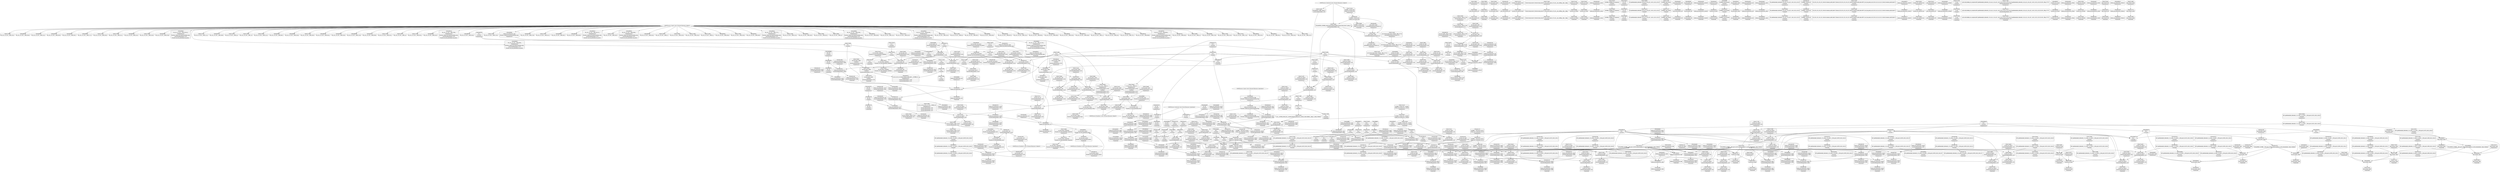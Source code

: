 digraph {
	CE0x5737e40 [shape=record,shape=Mrecord,label="{CE0x5737e40|current_sid:_tmp15|security/selinux/hooks.c,218}"]
	CE0x5738f30 [shape=record,shape=Mrecord,label="{CE0x5738f30|_call_void_mcount()_#3|*SummSource*}"]
	CE0x573f010 [shape=record,shape=Mrecord,label="{CE0x573f010|current_sid:_bb}"]
	CE0x56f8cd0 [shape=record,shape=Mrecord,label="{CE0x56f8cd0|i64*_getelementptr_inbounds_(_2_x_i64_,_2_x_i64_*___llvm_gcov_ctr98,_i64_0,_i64_1)|*Constant*|*SummSource*}"]
	CE0x56ff010 [shape=record,shape=Mrecord,label="{CE0x56ff010|i64_7|*Constant*}"]
	CE0x5728b20 [shape=record,shape=Mrecord,label="{CE0x5728b20|avc_has_perm:_entry|*SummSource*}"]
	CE0x571f100 [shape=record,shape=Mrecord,label="{CE0x571f100|current_sid:_tmp23|security/selinux/hooks.c,218|*SummSink*}"]
	CE0x571dd40 [shape=record,shape=Mrecord,label="{CE0x571dd40|i32_22|*Constant*|*SummSource*}"]
	CE0x56d5520 [shape=record,shape=Mrecord,label="{CE0x56d5520|_call_void_mcount()_#3|*SummSink*}"]
	CE0x572e590 [shape=record,shape=Mrecord,label="{CE0x572e590|current_sid:_land.lhs.true2}"]
	CE0x57406d0 [shape=record,shape=Mrecord,label="{CE0x57406d0|i64*_getelementptr_inbounds_(_11_x_i64_,_11_x_i64_*___llvm_gcov_ctr125,_i64_0,_i64_8)|*Constant*|*SummSource*}"]
	CE0x5728210 [shape=record,shape=Mrecord,label="{CE0x5728210|i32_3|*Constant*|*SummSink*}"]
	CE0x573aa10 [shape=record,shape=Mrecord,label="{CE0x573aa10|current_sid:_tmp11|security/selinux/hooks.c,218|*SummSink*}"]
	CE0x573abb0 [shape=record,shape=Mrecord,label="{CE0x573abb0|current_sid:_tmp12|security/selinux/hooks.c,218}"]
	CE0x5775e00 [shape=record,shape=Mrecord,label="{CE0x5775e00|%struct.task_struct*_(%struct.task_struct**)*_asm_movq_%gs:$_1:P_,$0_,_r,im,_dirflag_,_fpsr_,_flags_|*SummSource*}"]
	CE0x56fd0a0 [shape=record,shape=Mrecord,label="{CE0x56fd0a0|80:_i32,_112:_i8*,_:_CRE_72,73_|*MultipleSource*|Function::selinux_ipc_permission&Arg::ipcp::|security/selinux/hooks.c,5131|Function::ipc_has_perm&Arg::ipc_perms::}"]
	CE0x571a480 [shape=record,shape=Mrecord,label="{CE0x571a480|80:_i32,_112:_i8*,_:_CRE_31,32_}"]
	CE0x56ec320 [shape=record,shape=Mrecord,label="{CE0x56ec320|selinux_ipc_permission:_tmp18|security/selinux/hooks.c,5494|*SummSink*}"]
	CE0x56e99a0 [shape=record,shape=Mrecord,label="{CE0x56e99a0|selinux_ipc_permission:_conv1|security/selinux/hooks.c,5489}"]
	CE0x573b460 [shape=record,shape=Mrecord,label="{CE0x573b460|current_sid:_if.then}"]
	CE0x56fbfc0 [shape=record,shape=Mrecord,label="{CE0x56fbfc0|80:_i32,_112:_i8*,_:_CRE_54,55_}"]
	"CONST[source:1(input),value:2(dynamic)][purpose:{object}]"
	CE0x56ef8e0 [shape=record,shape=Mrecord,label="{CE0x56ef8e0|selinux_ipc_permission:_av.0|*SummSource*}"]
	CE0x572d160 [shape=record,shape=Mrecord,label="{CE0x572d160|avc_has_perm:_tclass|Function::avc_has_perm&Arg::tclass::}"]
	CE0x572aef0 [shape=record,shape=Mrecord,label="{CE0x572aef0|ipc_has_perm:_sid1|security/selinux/hooks.c,5136}"]
	CE0x573e570 [shape=record,shape=Mrecord,label="{CE0x573e570|get_current:_tmp|*SummSource*}"]
	CE0x571b430 [shape=record,shape=Mrecord,label="{CE0x571b430|GLOBAL:_current_task|Global_var:current_task|*SummSource*}"]
	CE0x56ec740 [shape=record,shape=Mrecord,label="{CE0x56ec740|i64_256|*Constant*|*SummSink*}"]
	CE0x56f99e0 [shape=record,shape=Mrecord,label="{CE0x56f99e0|avc_has_perm:_ssid|Function::avc_has_perm&Arg::ssid::|*SummSource*}"]
	CE0x56c8fc0 [shape=record,shape=Mrecord,label="{CE0x56c8fc0|i32_146|*Constant*}"]
	CE0x56d7ad0 [shape=record,shape=Mrecord,label="{CE0x56d7ad0|selinux_ipc_permission:_call|security/selinux/hooks.c,5496}"]
	CE0x571f620 [shape=record,shape=Mrecord,label="{CE0x571f620|current_sid:_sid|security/selinux/hooks.c,220}"]
	CE0x56eb5a0 [shape=record,shape=Mrecord,label="{CE0x56eb5a0|selinux_ipc_permission:_conv3|security/selinux/hooks.c,5490}"]
	CE0x5736960 [shape=record,shape=Mrecord,label="{CE0x5736960|current_sid:_if.end}"]
	CE0x56cef10 [shape=record,shape=Mrecord,label="{CE0x56cef10|selinux_ipc_permission:_tmp1|*SummSource*}"]
	CE0x56d8dd0 [shape=record,shape=Mrecord,label="{CE0x56d8dd0|i64_2|*Constant*|*SummSink*}"]
	CE0x56c9760 [shape=record,shape=Mrecord,label="{CE0x56c9760|selinux_ipc_permission:_tmp4|security/selinux/hooks.c,5488|*SummSource*}"]
	CE0x5719fd0 [shape=record,shape=Mrecord,label="{CE0x5719fd0|80:_i32,_112:_i8*,_:_CRE_26,27_}"]
	CE0x5730f10 [shape=record,shape=Mrecord,label="{CE0x5730f10|GLOBAL:_current_sid.__warned|Global_var:current_sid.__warned}"]
	"CONST[source:2(external),value:0(static)][purpose:{operation}]"
	CE0x56dbc20 [shape=record,shape=Mrecord,label="{CE0x56dbc20|i64_1|*Constant*}"]
	CE0x5723c60 [shape=record,shape=Mrecord,label="{CE0x5723c60|ipc_has_perm:_tmp5|security/selinux/hooks.c,5131|*SummSource*}"]
	CE0x56e25e0 [shape=record,shape=Mrecord,label="{CE0x56e25e0|current_sid:_tmp5|security/selinux/hooks.c,218|*SummSource*}"]
	CE0x571dc10 [shape=record,shape=Mrecord,label="{CE0x571dc10|i32_22|*Constant*}"]
	CE0x56e3190 [shape=record,shape=Mrecord,label="{CE0x56e3190|i64*_getelementptr_inbounds_(_12_x_i64_,_12_x_i64_*___llvm_gcov_ctr293,_i64_0,_i64_0)|*Constant*}"]
	CE0x56e3280 [shape=record,shape=Mrecord,label="{CE0x56e3280|i64*_getelementptr_inbounds_(_12_x_i64_,_12_x_i64_*___llvm_gcov_ctr293,_i64_0,_i64_0)|*Constant*|*SummSource*}"]
	CE0x5717750 [shape=record,shape=Mrecord,label="{CE0x5717750|current_sid:_tmp16|security/selinux/hooks.c,218}"]
	CE0x5718b00 [shape=record,shape=Mrecord,label="{CE0x5718b00|80:_i32,_112:_i8*,_:_CRE_4,5_}"]
	CE0x56fd890 [shape=record,shape=Mrecord,label="{CE0x56fd890|80:_i32,_112:_i8*,_:_CRE_92,96_|*MultipleSource*|Function::selinux_ipc_permission&Arg::ipcp::|security/selinux/hooks.c,5131|Function::ipc_has_perm&Arg::ipc_perms::}"]
	CE0x56ce950 [shape=record,shape=Mrecord,label="{CE0x56ce950|i64_1|*Constant*}"]
	CE0x6d5ee30 [shape=record,shape=Mrecord,label="{CE0x6d5ee30|selinux_ipc_permission:_conv|security/selinux/hooks.c,5488|*SummSource*}"]
	CE0x571d2c0 [shape=record,shape=Mrecord,label="{CE0x571d2c0|current_sid:_cred|security/selinux/hooks.c,218|*SummSource*}"]
	CE0x6bb7c80 [shape=record,shape=Mrecord,label="{CE0x6bb7c80|selinux_ipc_permission:_return}"]
	CE0x5748320 [shape=record,shape=Mrecord,label="{CE0x5748320|GLOBAL:_lockdep_rcu_suspicious|*Constant*|*SummSource*}"]
	CE0x56f6f90 [shape=record,shape=Mrecord,label="{CE0x56f6f90|selinux_ipc_permission:_retval.0|*SummSink*}"]
	CE0x572abd0 [shape=record,shape=Mrecord,label="{CE0x572abd0|ipc_has_perm:_ipc_id|security/selinux/hooks.c,5134|*SummSink*}"]
	CE0x56c8b40 [shape=record,shape=Mrecord,label="{CE0x56c8b40|ipc_has_perm:_ad|security/selinux/hooks.c, 5128}"]
	"CONST[source:0(mediator),value:2(dynamic)][purpose:{object}]"
	CE0x56c8730 [shape=record,shape=Mrecord,label="{CE0x56c8730|selinux_ipc_permission:_tmp5|security/selinux/hooks.c,5488|*SummSource*}"]
	CE0x56c3170 [shape=record,shape=Mrecord,label="{CE0x56c3170|i32_0|*Constant*|*SummSource*}"]
	CE0x56fb0c0 [shape=record,shape=Mrecord,label="{CE0x56fb0c0|80:_i32,_112:_i8*,_:_CRE_38,39_}"]
	CE0x57483b0 [shape=record,shape=Mrecord,label="{CE0x57483b0|GLOBAL:_lockdep_rcu_suspicious|*Constant*|*SummSink*}"]
	CE0x56d58c0 [shape=record,shape=Mrecord,label="{CE0x56d58c0|i64*_getelementptr_inbounds_(_2_x_i64_,_2_x_i64_*___llvm_gcov_ctr98,_i64_0,_i64_1)|*Constant*}"]
	CE0x56ee610 [shape=record,shape=Mrecord,label="{CE0x56ee610|ipc_has_perm:_tmp2|*SummSource*}"]
	CE0x56f4790 [shape=record,shape=Mrecord,label="{CE0x56f4790|_ret_i32_%call2,_!dbg_!27728|security/selinux/hooks.c,5136|*SummSource*}"]
	CE0x573f770 [shape=record,shape=Mrecord,label="{CE0x573f770|i64_5|*Constant*}"]
	CE0x56c2b10 [shape=record,shape=Mrecord,label="{CE0x56c2b10|GLOBAL:___llvm_gcov_ctr125|Global_var:__llvm_gcov_ctr125}"]
	CE0x56ee120 [shape=record,shape=Mrecord,label="{CE0x56ee120|i64*_getelementptr_inbounds_(_12_x_i64_,_12_x_i64_*___llvm_gcov_ctr293,_i64_0,_i64_9)|*Constant*}"]
	CE0x5746ad0 [shape=record,shape=Mrecord,label="{CE0x5746ad0|current_sid:_tmp17|security/selinux/hooks.c,218|*SummSink*}"]
	CE0x56e4490 [shape=record,shape=Mrecord,label="{CE0x56e4490|i64*_getelementptr_inbounds_(_12_x_i64_,_12_x_i64_*___llvm_gcov_ctr293,_i64_0,_i64_3)|*Constant*}"]
	CE0x56e8180 [shape=record,shape=Mrecord,label="{CE0x56e8180|selinux_ipc_permission:_tmp6|security/selinux/hooks.c,5489|*SummSource*}"]
	CE0x56e8080 [shape=record,shape=Mrecord,label="{CE0x56e8080|selinux_ipc_permission:_tmp6|security/selinux/hooks.c,5489|*SummSink*}"]
	CE0x57192b0 [shape=record,shape=Mrecord,label="{CE0x57192b0|80:_i32,_112:_i8*,_:_CRE_12,13_}"]
	CE0x571a570 [shape=record,shape=Mrecord,label="{CE0x571a570|80:_i32,_112:_i8*,_:_CRE_32,33_}"]
	CE0x56f4900 [shape=record,shape=Mrecord,label="{CE0x56f4900|_ret_i32_%call2,_!dbg_!27728|security/selinux/hooks.c,5136|*SummSink*}"]
	CE0x56ee6a0 [shape=record,shape=Mrecord,label="{CE0x56ee6a0|current_sid:_call|security/selinux/hooks.c,218|*SummSource*}"]
	CE0x5747840 [shape=record,shape=Mrecord,label="{CE0x5747840|i64*_getelementptr_inbounds_(_11_x_i64_,_11_x_i64_*___llvm_gcov_ctr125,_i64_0,_i64_10)|*Constant*|*SummSource*}"]
	CE0x572ca00 [shape=record,shape=Mrecord,label="{CE0x572ca00|ipc_has_perm:_call2|security/selinux/hooks.c,5136|*SummSink*}"]
	CE0x56fd9c0 [shape=record,shape=Mrecord,label="{CE0x56fd9c0|80:_i32,_112:_i8*,_:_CRE_96,100_|*MultipleSource*|Function::selinux_ipc_permission&Arg::ipcp::|security/selinux/hooks.c,5131|Function::ipc_has_perm&Arg::ipc_perms::}"]
	CE0x56f0420 [shape=record,shape=Mrecord,label="{CE0x56f0420|i64_8|*Constant*|*SummSource*}"]
	CE0x5719c10 [shape=record,shape=Mrecord,label="{CE0x5719c10|80:_i32,_112:_i8*,_:_CRE_22,23_}"]
	CE0x5718ef0 [shape=record,shape=Mrecord,label="{CE0x5718ef0|80:_i32,_112:_i8*,_:_CRE_8,9_}"]
	CE0x57313e0 [shape=record,shape=Mrecord,label="{CE0x57313e0|current_sid:_tmp5|security/selinux/hooks.c,218|*SummSink*}"]
	CE0x56d6620 [shape=record,shape=Mrecord,label="{CE0x56d6620|get_current:_tmp1}"]
	CE0x573d740 [shape=record,shape=Mrecord,label="{CE0x573d740|current_sid:_tmp11|security/selinux/hooks.c,218}"]
	CE0x56fc1a0 [shape=record,shape=Mrecord,label="{CE0x56fc1a0|80:_i32,_112:_i8*,_:_CRE_56,57_}"]
	CE0x571d950 [shape=record,shape=Mrecord,label="{CE0x571d950|current_sid:_tmp21|security/selinux/hooks.c,218|*SummSource*}"]
	CE0x56fb660 [shape=record,shape=Mrecord,label="{CE0x56fb660|80:_i32,_112:_i8*,_:_CRE_44,45_}"]
	CE0x56e8f70 [shape=record,shape=Mrecord,label="{CE0x56e8f70|selinux_ipc_permission:_tmp16|security/selinux/hooks.c,5493}"]
	CE0x56d4610 [shape=record,shape=Mrecord,label="{CE0x56d4610|selinux_ipc_permission:_conv9|security/selinux/hooks.c,5491}"]
	CE0x56cc810 [shape=record,shape=Mrecord,label="{CE0x56cc810|current_sid:_tmp2|*SummSink*}"]
	CE0x572aaa0 [shape=record,shape=Mrecord,label="{CE0x572aaa0|ipc_has_perm:_ipc_id|security/selinux/hooks.c,5134|*SummSource*}"]
	CE0x56e3870 [shape=record,shape=Mrecord,label="{CE0x56e3870|i64_256|*Constant*|*SummSource*}"]
	CE0x5728a70 [shape=record,shape=Mrecord,label="{CE0x5728a70|ipc_has_perm:_tmp6|*LoadInst*|security/selinux/hooks.c,5134|*SummSink*}"]
	CE0x572d890 [shape=record,shape=Mrecord,label="{CE0x572d890|avc_has_perm:_requested|Function::avc_has_perm&Arg::requested::|*SummSource*}"]
	CE0x5747b50 [shape=record,shape=Mrecord,label="{CE0x5747b50|current_sid:_tmp20|security/selinux/hooks.c,218}"]
	CE0x575e220 [shape=record,shape=Mrecord,label="{CE0x575e220|i64*_getelementptr_inbounds_(_2_x_i64_,_2_x_i64_*___llvm_gcov_ctr98,_i64_0,_i64_0)|*Constant*|*SummSink*}"]
	CE0x573c7b0 [shape=record,shape=Mrecord,label="{CE0x573c7b0|current_sid:_tmp10|security/selinux/hooks.c,218|*SummSource*}"]
	CE0x56f40a0 [shape=record,shape=Mrecord,label="{CE0x56f40a0|_ret_i32_%call2,_!dbg_!27728|security/selinux/hooks.c,5136}"]
	CE0x5731d90 [shape=record,shape=Mrecord,label="{CE0x5731d90|i32_0|*Constant*}"]
	CE0x573dfe0 [shape=record,shape=Mrecord,label="{CE0x573dfe0|i64*_getelementptr_inbounds_(_11_x_i64_,_11_x_i64_*___llvm_gcov_ctr125,_i64_0,_i64_0)|*Constant*|*SummSource*}"]
	CE0x56ea160 [shape=record,shape=Mrecord,label="{CE0x56ea160|_call_void_mcount()_#3|*SummSource*}"]
	CE0x56f3800 [shape=record,shape=Mrecord,label="{CE0x56f3800|selinux_ipc_permission:_ipcp|Function::selinux_ipc_permission&Arg::ipcp::|*SummSource*}"]
	CE0x56c20e0 [shape=record,shape=Mrecord,label="{CE0x56c20e0|ipc_has_perm:_tmp|*SummSource*}"]
	"CONST[source:0(mediator),value:2(dynamic)][purpose:{subject}]"
	CE0x572f290 [shape=record,shape=Mrecord,label="{CE0x572f290|current_sid:_tmp4|security/selinux/hooks.c,218|*SummSink*}"]
	CE0x5737020 [shape=record,shape=Mrecord,label="{CE0x5737020|0:_i8,_:_GCMR_current_sid.__warned_internal_global_i8_0,_section_.data.unlikely_,_align_1:_elem_0:default:}"]
	CE0x56fcdd0 [shape=record,shape=Mrecord,label="{CE0x56fcdd0|80:_i32,_112:_i8*,_:_CRE_69,70_}"]
	CE0x56dbb80 [shape=record,shape=Mrecord,label="{CE0x56dbb80|COLLAPSED:_GCMRE___llvm_gcov_ctr98_internal_global_2_x_i64_zeroinitializer:_elem_0:default:}"]
	CE0x5728430 [shape=record,shape=Mrecord,label="{CE0x5728430|ipc_has_perm:_key|security/selinux/hooks.c,5134}"]
	CE0x571d820 [shape=record,shape=Mrecord,label="{CE0x571d820|current_sid:_tmp21|security/selinux/hooks.c,218}"]
	CE0x56f3e90 [shape=record,shape=Mrecord,label="{CE0x56f3e90|ipc_has_perm:_ipc_perms|Function::ipc_has_perm&Arg::ipc_perms::|*SummSource*}"]
	CE0x56d5b90 [shape=record,shape=Mrecord,label="{CE0x56d5b90|selinux_ipc_permission:_tmp8|security/selinux/hooks.c,5490|*SummSink*}"]
	CE0x5720760 [shape=record,shape=Mrecord,label="{CE0x5720760|current_sid:_tmp24|security/selinux/hooks.c,220|*SummSink*}"]
	CE0x57193a0 [shape=record,shape=Mrecord,label="{CE0x57193a0|80:_i32,_112:_i8*,_:_CRE_13,14_}"]
	CE0x56fc560 [shape=record,shape=Mrecord,label="{CE0x56fc560|80:_i32,_112:_i8*,_:_CRE_60,61_}"]
	CE0x56e1900 [shape=record,shape=Mrecord,label="{CE0x56e1900|ipc_has_perm:_call|security/selinux/hooks.c,5129|*SummSink*}"]
	CE0x56c4ed0 [shape=record,shape=Mrecord,label="{CE0x56c4ed0|selinux_ipc_permission:_tmp15|security/selinux/hooks.c,5493|*SummSource*}"]
	CE0x56fbb10 [shape=record,shape=Mrecord,label="{CE0x56fbb10|80:_i32,_112:_i8*,_:_CRE_49,50_}"]
	"CONST[source:2(external),value:2(dynamic)][purpose:{subject}]"
	CE0x56d6fa0 [shape=record,shape=Mrecord,label="{CE0x56d6fa0|i64*_getelementptr_inbounds_(_12_x_i64_,_12_x_i64_*___llvm_gcov_ctr293,_i64_0,_i64_10)|*Constant*|*SummSink*}"]
	CE0x572be60 [shape=record,shape=Mrecord,label="{CE0x572be60|ipc_has_perm:_sclass|security/selinux/hooks.c,5136}"]
	CE0x56ceea0 [shape=record,shape=Mrecord,label="{CE0x56ceea0|_call_void_mcount()_#3}"]
	CE0x5730c80 [shape=record,shape=Mrecord,label="{CE0x5730c80|current_sid:_tmp7|security/selinux/hooks.c,218|*SummSink*}"]
	CE0x572d400 [shape=record,shape=Mrecord,label="{CE0x572d400|avc_has_perm:_tclass|Function::avc_has_perm&Arg::tclass::|*SummSink*}"]
	CE0x57464a0 [shape=record,shape=Mrecord,label="{CE0x57464a0|i64*_getelementptr_inbounds_(_11_x_i64_,_11_x_i64_*___llvm_gcov_ctr125,_i64_0,_i64_9)|*Constant*|*SummSource*}"]
	CE0x56c8da0 [shape=record,shape=Mrecord,label="{CE0x56c8da0|selinux_ipc_permission:_conv3|security/selinux/hooks.c,5490|*SummSink*}"]
	CE0x572e390 [shape=record,shape=Mrecord,label="{CE0x572e390|current_sid:_land.lhs.true2|*SummSink*}"]
	CE0x5748a10 [shape=record,shape=Mrecord,label="{CE0x5748a10|i32_218|*Constant*|*SummSource*}"]
	CE0x571d150 [shape=record,shape=Mrecord,label="{CE0x571d150|current_sid:_cred|security/selinux/hooks.c,218}"]
	CE0x56d59f0 [shape=record,shape=Mrecord,label="{CE0x56d59f0|selinux_ipc_permission:_tmp8|security/selinux/hooks.c,5490}"]
	CE0x5746000 [shape=record,shape=Mrecord,label="{CE0x5746000|i8*_getelementptr_inbounds_(_45_x_i8_,_45_x_i8_*_.str12,_i32_0,_i32_0)|*Constant*|*SummSink*}"]
	CE0x572ed40 [shape=record,shape=Mrecord,label="{CE0x572ed40|get_current:_tmp4|./arch/x86/include/asm/current.h,14}"]
	CE0x572f1c0 [shape=record,shape=Mrecord,label="{CE0x572f1c0|current_sid:_tmp4|security/selinux/hooks.c,218|*SummSource*}"]
	CE0x56fbed0 [shape=record,shape=Mrecord,label="{CE0x56fbed0|80:_i32,_112:_i8*,_:_CRE_53,54_}"]
	CE0x571c4f0 [shape=record,shape=Mrecord,label="{CE0x571c4f0|GLOBAL:_get_current|*Constant*|*SummSource*}"]
	CE0x56e8910 [shape=record,shape=Mrecord,label="{CE0x56e8910|current_sid:_tobool|security/selinux/hooks.c,218}"]
	CE0x571bb50 [shape=record,shape=Mrecord,label="{CE0x571bb50|current_sid:_tmp20|security/selinux/hooks.c,218|*SummSink*}"]
	CE0x56fb750 [shape=record,shape=Mrecord,label="{CE0x56fb750|80:_i32,_112:_i8*,_:_CRE_45,46_}"]
	CE0x56f53f0 [shape=record,shape=Mrecord,label="{CE0x56f53f0|_ret_i32_%retval.0,_!dbg_!27733|security/selinux/hooks.c,5497|*SummSource*}"]
	CE0x572dcc0 [shape=record,shape=Mrecord,label="{CE0x572dcc0|avc_has_perm:_auditdata|Function::avc_has_perm&Arg::auditdata::|*SummSource*}"]
	CE0x56ef780 [shape=record,shape=Mrecord,label="{CE0x56ef780|selinux_ipc_permission:_av.0}"]
	CE0x57186e0 [shape=record,shape=Mrecord,label="{CE0x57186e0|80:_i32,_112:_i8*,_:_CRE_1,2_}"]
	CE0x56eb380 [shape=record,shape=Mrecord,label="{CE0x56eb380|selinux_ipc_permission:_av.0|*SummSink*}"]
	CE0x56e7980 [shape=record,shape=Mrecord,label="{CE0x56e7980|selinux_ipc_permission:_or|security/selinux/hooks.c,5489|*SummSource*}"]
	CE0x56c1cb0 [shape=record,shape=Mrecord,label="{CE0x56c1cb0|i64*_getelementptr_inbounds_(_11_x_i64_,_11_x_i64_*___llvm_gcov_ctr125,_i64_0,_i64_1)|*Constant*}"]
	CE0x5727e40 [shape=record,shape=Mrecord,label="{CE0x5727e40|i8_4|*Constant*|*SummSource*}"]
	CE0x56eeb50 [shape=record,shape=Mrecord,label="{CE0x56eeb50|_call_void_mcount()_#3|*SummSource*}"]
	CE0x5718fe0 [shape=record,shape=Mrecord,label="{CE0x5718fe0|80:_i32,_112:_i8*,_:_CRE_9,10_}"]
	CE0x56f5250 [shape=record,shape=Mrecord,label="{CE0x56f5250|ipc_has_perm:_bb|*SummSink*}"]
	CE0x572ec10 [shape=record,shape=Mrecord,label="{CE0x572ec10|current_sid:_tmp3}"]
	CE0x56cd370 [shape=record,shape=Mrecord,label="{CE0x56cd370|i64*_getelementptr_inbounds_(_2_x_i64_,_2_x_i64_*___llvm_gcov_ctr294,_i64_0,_i64_0)|*Constant*|*SummSink*}"]
	CE0x571d1c0 [shape=record,shape=Mrecord,label="{CE0x571d1c0|current_sid:_sid|security/selinux/hooks.c,220|*SummSink*}"]
	CE0x56fcec0 [shape=record,shape=Mrecord,label="{CE0x56fcec0|80:_i32,_112:_i8*,_:_CRE_70,71_}"]
	CE0x572d640 [shape=record,shape=Mrecord,label="{CE0x572d640|_ret_i32_%retval.0,_!dbg_!27728|security/selinux/avc.c,775}"]
	CE0x56e7a40 [shape=record,shape=Mrecord,label="{CE0x56e7a40|selinux_ipc_permission:_or|security/selinux/hooks.c,5489|*SummSink*}"]
	CE0x5732740 [shape=record,shape=Mrecord,label="{CE0x5732740|i64_3|*Constant*|*SummSink*}"]
	CE0x56e4c80 [shape=record,shape=Mrecord,label="{CE0x56e4c80|selinux_ipc_permission:_if.end10|*SummSource*}"]
	CE0x56e7230 [shape=record,shape=Mrecord,label="{CE0x56e7230|i64_4|*Constant*}"]
	CE0x56d8b70 [shape=record,shape=Mrecord,label="{CE0x56d8b70|i32_0|*Constant*|*SummSink*}"]
	CE0x56ea0f0 [shape=record,shape=Mrecord,label="{CE0x56ea0f0|selinux_ipc_permission:_flag|Function::selinux_ipc_permission&Arg::flag::}"]
	CE0x56d7fe0 [shape=record,shape=Mrecord,label="{CE0x56d7fe0|selinux_ipc_permission:_and|security/selinux/hooks.c,5488|*SummSource*}"]
	CE0x56ceb90 [shape=record,shape=Mrecord,label="{CE0x56ceb90|i64_5|*Constant*}"]
	CE0x56eccb0 [shape=record,shape=Mrecord,label="{CE0x56eccb0|selinux_ipc_permission:_tobool|security/selinux/hooks.c,5488|*SummSource*}"]
	CE0x56d6ed0 [shape=record,shape=Mrecord,label="{CE0x56d6ed0|i64*_getelementptr_inbounds_(_12_x_i64_,_12_x_i64_*___llvm_gcov_ctr293,_i64_0,_i64_10)|*Constant*|*SummSource*}"]
	CE0x56dc4a0 [shape=record,shape=Mrecord,label="{CE0x56dc4a0|current_sid:_entry|*SummSource*}"]
	CE0x571ab50 [shape=record,shape=Mrecord,label="{CE0x571ab50|i32_10|*Constant*|*SummSource*}"]
	CE0x56fcce0 [shape=record,shape=Mrecord,label="{CE0x56fcce0|80:_i32,_112:_i8*,_:_CRE_68,69_}"]
	CE0x7622930 [shape=record,shape=Mrecord,label="{CE0x7622930|selinux_ipc_permission:_tmp|*SummSource*}"]
	CE0x56ed400 [shape=record,shape=Mrecord,label="{CE0x56ed400|selinux_ipc_permission:_tobool|security/selinux/hooks.c,5488|*SummSink*}"]
	CE0x56f2ff0 [shape=record,shape=Mrecord,label="{CE0x56f2ff0|GLOBAL:_ipc_has_perm|*Constant*|*SummSource*}"]
	CE0x571b6e0 [shape=record,shape=Mrecord,label="{CE0x571b6e0|current_sid:_tmp20|security/selinux/hooks.c,218|*SummSource*}"]
	CE0x572e1e0 [shape=record,shape=Mrecord,label="{CE0x572e1e0|_ret_i32_%retval.0,_!dbg_!27728|security/selinux/avc.c,775|*SummSink*}"]
	CE0x5777bc0 [shape=record,shape=Mrecord,label="{CE0x5777bc0|get_current:_tmp2|*SummSink*}"]
	CE0x56f7730 [shape=record,shape=Mrecord,label="{CE0x56f7730|i64*_getelementptr_inbounds_(_12_x_i64_,_12_x_i64_*___llvm_gcov_ctr293,_i64_0,_i64_11)|*Constant*|*SummSink*}"]
	CE0x56c3030 [shape=record,shape=Mrecord,label="{CE0x56c3030|i32_0|*Constant*}"]
	CE0x56ec9c0 [shape=record,shape=Mrecord,label="{CE0x56ec9c0|selinux_ipc_permission:_or8|security/selinux/hooks.c,5491|*SummSink*}"]
	CE0x56fd760 [shape=record,shape=Mrecord,label="{CE0x56fd760|80:_i32,_112:_i8*,_:_CRE_88,92_|*MultipleSource*|Function::selinux_ipc_permission&Arg::ipcp::|security/selinux/hooks.c,5131|Function::ipc_has_perm&Arg::ipc_perms::}"]
	CE0x56f5d30 [shape=record,shape=Mrecord,label="{CE0x56f5d30|ipc_has_perm:_tmp|*SummSink*}"]
	CE0x56fc740 [shape=record,shape=Mrecord,label="{CE0x56fc740|80:_i32,_112:_i8*,_:_CRE_62,63_}"]
	CE0x56d6190 [shape=record,shape=Mrecord,label="{CE0x56d6190|get_current:_tmp1|*SummSink*}"]
	CE0x56f3420 [shape=record,shape=Mrecord,label="{CE0x56f3420|ipc_has_perm:_entry|*SummSource*}"]
	CE0x571fbb0 [shape=record,shape=Mrecord,label="{CE0x571fbb0|0:_i32,_4:_i32,_8:_i32,_12:_i32,_:_CMRE_4,8_|*MultipleSource*|security/selinux/hooks.c,218|security/selinux/hooks.c,218|security/selinux/hooks.c,220}"]
	CE0x56fe210 [shape=record,shape=Mrecord,label="{CE0x56fe210|ipc_has_perm:_tmp4|*LoadInst*|security/selinux/hooks.c,5131|*SummSink*}"]
	CE0x571aa20 [shape=record,shape=Mrecord,label="{CE0x571aa20|i32_10|*Constant*}"]
	CE0x56e3740 [shape=record,shape=Mrecord,label="{CE0x56e3740|i64_256|*Constant*}"]
	CE0x5718860 [shape=record,shape=Mrecord,label="{CE0x5718860|80:_i32,_112:_i8*,_:_CRE_2,3_}"]
	CE0x5733e20 [shape=record,shape=Mrecord,label="{CE0x5733e20|current_sid:_tmp9|security/selinux/hooks.c,218|*SummSink*}"]
	CE0x56fafd0 [shape=record,shape=Mrecord,label="{CE0x56fafd0|80:_i32,_112:_i8*,_:_CRE_37,38_}"]
	CE0x56c1ad0 [shape=record,shape=Mrecord,label="{CE0x56c1ad0|current_sid:_tmp1|*SummSink*}"]
	CE0x56ee5a0 [shape=record,shape=Mrecord,label="{CE0x56ee5a0|ipc_has_perm:_tmp2}"]
	CE0x4fa0040 [shape=record,shape=Mrecord,label="{CE0x4fa0040|selinux_ipc_permission:_conv|security/selinux/hooks.c,5488|*SummSink*}"]
	CE0x73ee550 [shape=record,shape=Mrecord,label="{CE0x73ee550|selinux_ipc_permission:_tmp}"]
	CE0x56ff340 [shape=record,shape=Mrecord,label="{CE0x56ff340|selinux_ipc_permission:_tmp14|security/selinux/hooks.c,5493|*SummSource*}"]
	CE0x571e1b0 [shape=record,shape=Mrecord,label="{CE0x571e1b0|current_sid:_security|security/selinux/hooks.c,218|*SummSink*}"]
	CE0x5719580 [shape=record,shape=Mrecord,label="{CE0x5719580|80:_i32,_112:_i8*,_:_CRE_15,16_}"]
	CE0x56c2a20 [shape=record,shape=Mrecord,label="{CE0x56c2a20|ipc_has_perm:_tmp3}"]
	CE0x56c50d0 [shape=record,shape=Mrecord,label="{CE0x56c50d0|selinux_ipc_permission:_tmp15|security/selinux/hooks.c,5493|*SummSink*}"]
	CE0x56d7010 [shape=record,shape=Mrecord,label="{CE0x56d7010|selinux_ipc_permission:_tmp20|security/selinux/hooks.c,5496|*SummSink*}"]
	CE0x56d7c00 [shape=record,shape=Mrecord,label="{CE0x56d7c00|selinux_ipc_permission:_call|security/selinux/hooks.c,5496|*SummSource*}"]
	CE0x5737300 [shape=record,shape=Mrecord,label="{CE0x5737300|current_sid:_tmp8|security/selinux/hooks.c,218|*SummSink*}"]
	CE0x5719760 [shape=record,shape=Mrecord,label="{CE0x5719760|80:_i32,_112:_i8*,_:_CRE_17,18_}"]
	CE0x56f9fa0 [shape=record,shape=Mrecord,label="{CE0x56f9fa0|selinux_ipc_permission:_tmp19|security/selinux/hooks.c,5494|*SummSink*}"]
	CE0x571ccf0 [shape=record,shape=Mrecord,label="{CE0x571ccf0|_ret_%struct.task_struct*_%tmp4,_!dbg_!27714|./arch/x86/include/asm/current.h,14|*SummSink*}"]
	CE0x5748b60 [shape=record,shape=Mrecord,label="{CE0x5748b60|i8*_getelementptr_inbounds_(_45_x_i8_,_45_x_i8_*_.str12,_i32_0,_i32_0)|*Constant*|*SummSource*}"]
	CE0x56ea2b0 [shape=record,shape=Mrecord,label="{CE0x56ea2b0|selinux_ipc_permission:_bb|*SummSource*}"]
	CE0x56d7f00 [shape=record,shape=Mrecord,label="{CE0x56d7f00|selinux_ipc_permission:_and|security/selinux/hooks.c,5488}"]
	CE0x56c2da0 [shape=record,shape=Mrecord,label="{CE0x56c2da0|GLOBAL:___llvm_gcov_ctr125|Global_var:__llvm_gcov_ctr125|*SummSink*}"]
	CE0x5775d70 [shape=record,shape=Mrecord,label="{CE0x5775d70|%struct.task_struct*_(%struct.task_struct**)*_asm_movq_%gs:$_1:P_,$0_,_r,im,_dirflag_,_fpsr_,_flags_}"]
	CE0x57172f0 [shape=record,shape=Mrecord,label="{CE0x57172f0|current_sid:_tmp15|security/selinux/hooks.c,218|*SummSource*}"]
	CE0x56d42e0 [shape=record,shape=Mrecord,label="{CE0x56d42e0|selinux_ipc_permission:_bb|*SummSink*}"]
	CE0x56e2fe0 [shape=record,shape=Mrecord,label="{CE0x56e2fe0|selinux_ipc_permission:_if.end10|*SummSink*}"]
	CE0x5732550 [shape=record,shape=Mrecord,label="{CE0x5732550|i64_3|*Constant*}"]
	CE0x5737eb0 [shape=record,shape=Mrecord,label="{CE0x5737eb0|current_sid:_tmp15|security/selinux/hooks.c,218|*SummSink*}"]
	CE0x571f710 [shape=record,shape=Mrecord,label="{CE0x571f710|current_sid:_sid|security/selinux/hooks.c,220|*SummSource*}"]
	CE0x56d4720 [shape=record,shape=Mrecord,label="{CE0x56d4720|selinux_ipc_permission:_conv9|security/selinux/hooks.c,5491|*SummSource*}"]
	CE0x56e1860 [shape=record,shape=Mrecord,label="{CE0x56e1860|ipc_has_perm:_call|security/selinux/hooks.c,5129|*SummSource*}"]
	CE0x56e3b10 [shape=record,shape=Mrecord,label="{CE0x56e3b10|selinux_ipc_permission:_conv2|security/selinux/hooks.c,5489}"]
	CE0x56d4fe0 [shape=record,shape=Mrecord,label="{CE0x56d4fe0|i32_292|*Constant*|*SummSink*}"]
	CE0x571bde0 [shape=record,shape=Mrecord,label="{CE0x571bde0|current_sid:_call4|security/selinux/hooks.c,218}"]
	CE0x56e22b0 [shape=record,shape=Mrecord,label="{CE0x56e22b0|GLOBAL:___llvm_gcov_ctr293|Global_var:__llvm_gcov_ctr293|*SummSource*}"]
	CE0x56ee290 [shape=record,shape=Mrecord,label="{CE0x56ee290|get_current:_tmp4|./arch/x86/include/asm/current.h,14|*SummSource*}"]
	CE0x56fbde0 [shape=record,shape=Mrecord,label="{CE0x56fbde0|80:_i32,_112:_i8*,_:_CRE_52,53_}"]
	CE0x5746630 [shape=record,shape=Mrecord,label="{CE0x5746630|i64*_getelementptr_inbounds_(_11_x_i64_,_11_x_i64_*___llvm_gcov_ctr125,_i64_0,_i64_9)|*Constant*|*SummSink*}"]
	CE0x56fdd50 [shape=record,shape=Mrecord,label="{CE0x56fdd50|80:_i32,_112:_i8*,_:_CRE_112,120_|*MultipleSource*|Function::selinux_ipc_permission&Arg::ipcp::|security/selinux/hooks.c,5131|Function::ipc_has_perm&Arg::ipc_perms::}"]
	CE0x56e5cc0 [shape=record,shape=Mrecord,label="{CE0x56e5cc0|selinux_ipc_permission:_tmp2|security/selinux/hooks.c,5488|*SummSource*}"]
	CE0x56d6b30 [shape=record,shape=Mrecord,label="{CE0x56d6b30|selinux_ipc_permission:_entry|*SummSink*}"]
	CE0x56f02a0 [shape=record,shape=Mrecord,label="{CE0x56f02a0|selinux_ipc_permission:_tmp17|security/selinux/hooks.c,5493}"]
	CE0x56c8840 [shape=record,shape=Mrecord,label="{CE0x56c8840|selinux_ipc_permission:_tmp5|security/selinux/hooks.c,5488|*SummSink*}"]
	CE0x5727f90 [shape=record,shape=Mrecord,label="{CE0x5727f90|i8_4|*Constant*|*SummSink*}"]
	CE0x5733d50 [shape=record,shape=Mrecord,label="{CE0x5733d50|current_sid:_tmp9|security/selinux/hooks.c,218|*SummSource*}"]
	CE0x5748570 [shape=record,shape=Mrecord,label="{CE0x5748570|i8*_getelementptr_inbounds_(_25_x_i8_,_25_x_i8_*_.str3,_i32_0,_i32_0)|*Constant*|*SummSource*}"]
	CE0x56dc230 [shape=record,shape=Mrecord,label="{CE0x56dc230|GLOBAL:_current_sid|*Constant*|*SummSource*}"]
	CE0x571d6a0 [shape=record,shape=Mrecord,label="{CE0x571d6a0|COLLAPSED:_GCMRE_current_task_external_global_%struct.task_struct*:_elem_0::|security/selinux/hooks.c,218}"]
	CE0x56e2470 [shape=record,shape=Mrecord,label="{CE0x56e2470|current_sid:_tmp5|security/selinux/hooks.c,218}"]
	CE0x56d3f00 [shape=record,shape=Mrecord,label="{CE0x56d3f00|selinux_ipc_permission:_tmp13|security/selinux/hooks.c,5491}"]
	CE0x5732630 [shape=record,shape=Mrecord,label="{CE0x5732630|i64_3|*Constant*|*SummSource*}"]
	CE0x56eeab0 [shape=record,shape=Mrecord,label="{CE0x56eeab0|_call_void_mcount()_#3}"]
	CE0x56d8270 [shape=record,shape=Mrecord,label="{CE0x56d8270|selinux_ipc_permission:_tmp10|security/selinux/hooks.c,5490}"]
	CE0x572cd50 [shape=record,shape=Mrecord,label="{CE0x572cd50|i32_(i32,_i32,_i16,_i32,_%struct.common_audit_data*)*_bitcast_(i32_(i32,_i32,_i16,_i32,_%struct.common_audit_data.495*)*_avc_has_perm_to_i32_(i32,_i32,_i16,_i32,_%struct.common_audit_data*)*)|*Constant*|*SummSource*}"]
	CE0x56fbc00 [shape=record,shape=Mrecord,label="{CE0x56fbc00|80:_i32,_112:_i8*,_:_CRE_50,51_}"]
	CE0x5719df0 [shape=record,shape=Mrecord,label="{CE0x5719df0|80:_i32,_112:_i8*,_:_CRE_24,25_}"]
	CE0x5719490 [shape=record,shape=Mrecord,label="{CE0x5719490|80:_i32,_112:_i8*,_:_CRE_14,15_}"]
	CE0x56e5fe0 [shape=record,shape=Mrecord,label="{CE0x56e5fe0|i64_0|*Constant*}"]
	CE0x5748bd0 [shape=record,shape=Mrecord,label="{CE0x5748bd0|i32_218|*Constant*|*SummSink*}"]
	CE0x56ed470 [shape=record,shape=Mrecord,label="{CE0x56ed470|selinux_ipc_permission:_tmp2|security/selinux/hooks.c,5488}"]
	CE0x56f3cb0 [shape=record,shape=Mrecord,label="{CE0x56f3cb0|ipc_has_perm:_ipc_perms|Function::ipc_has_perm&Arg::ipc_perms::}"]
	CE0x56f82b0 [shape=record,shape=Mrecord,label="{CE0x56f82b0|selinux_ipc_permission:_tmp6|security/selinux/hooks.c,5489}"]
	CE0x56e3c20 [shape=record,shape=Mrecord,label="{CE0x56e3c20|selinux_ipc_permission:_conv2|security/selinux/hooks.c,5489|*SummSource*}"]
	CE0x56cdea0 [shape=record,shape=Mrecord,label="{CE0x56cdea0|selinux_ipc_permission:_entry|*SummSource*}"]
	CE0x572eea0 [shape=record,shape=Mrecord,label="{CE0x572eea0|get_current:_tmp3|*SummSink*}"]
	CE0x56f3910 [shape=record,shape=Mrecord,label="{CE0x56f3910|selinux_ipc_permission:_ipcp|Function::selinux_ipc_permission&Arg::ipcp::|*SummSink*}"]
	CE0x56dbd70 [shape=record,shape=Mrecord,label="{CE0x56dbd70|i64_1|*Constant*|*SummSink*}"]
	CE0x5719d00 [shape=record,shape=Mrecord,label="{CE0x5719d00|80:_i32,_112:_i8*,_:_CRE_23,24_}"]
	CE0x56fa7f0 [shape=record,shape=Mrecord,label="{CE0x56fa7f0|selinux_ipc_permission:_tmp20|security/selinux/hooks.c,5496}"]
	CE0x56d0db0 [shape=record,shape=Mrecord,label="{CE0x56d0db0|i64_128|*Constant*|*SummSource*}"]
	CE0x56f9aa0 [shape=record,shape=Mrecord,label="{CE0x56f9aa0|avc_has_perm:_ssid|Function::avc_has_perm&Arg::ssid::|*SummSink*}"]
	CE0x571e500 [shape=record,shape=Mrecord,label="{CE0x571e500|COLLAPSED:_CMRE:_elem_0::|security/selinux/hooks.c,218}"]
	CE0x573e730 [shape=record,shape=Mrecord,label="{CE0x573e730|current_sid:_tobool1|security/selinux/hooks.c,218|*SummSource*}"]
	CE0x56c2c70 [shape=record,shape=Mrecord,label="{CE0x56c2c70|GLOBAL:___llvm_gcov_ctr125|Global_var:__llvm_gcov_ctr125|*SummSource*}"]
	CE0x56cc730 [shape=record,shape=Mrecord,label="{CE0x56cc730|current_sid:_tmp2}"]
	CE0x56e1a10 [shape=record,shape=Mrecord,label="{CE0x56e1a10|ipc_has_perm:_security|security/selinux/hooks.c,5131}"]
	CE0x5720440 [shape=record,shape=Mrecord,label="{CE0x5720440|current_sid:_tmp24|security/selinux/hooks.c,220}"]
	CE0x56dc0b0 [shape=record,shape=Mrecord,label="{CE0x56dc0b0|GLOBAL:_current_sid|*Constant*}"]
	CE0x572f970 [shape=record,shape=Mrecord,label="{CE0x572f970|i64*_getelementptr_inbounds_(_11_x_i64_,_11_x_i64_*___llvm_gcov_ctr125,_i64_0,_i64_8)|*Constant*|*SummSink*}"]
	CE0x56e5320 [shape=record,shape=Mrecord,label="{CE0x56e5320|selinux_ipc_permission:_cmp|security/selinux/hooks.c,5493}"]
	CE0x56d1520 [shape=record,shape=Mrecord,label="{CE0x56d1520|selinux_ipc_permission:_tmp5|security/selinux/hooks.c,5488}"]
	CE0x56e6d20 [shape=record,shape=Mrecord,label="{CE0x56e6d20|selinux_ipc_permission:_tmp7|security/selinux/hooks.c,5489|*SummSource*}"]
	CE0x56f96f0 [shape=record,shape=Mrecord,label="{CE0x56f96f0|avc_has_perm:_tsid|Function::avc_has_perm&Arg::tsid::|*SummSource*}"]
	CE0x56fb1b0 [shape=record,shape=Mrecord,label="{CE0x56fb1b0|80:_i32,_112:_i8*,_:_CRE_39,40_}"]
	CE0x56ec240 [shape=record,shape=Mrecord,label="{CE0x56ec240|selinux_ipc_permission:_tmp18|security/selinux/hooks.c,5494}"]
	CE0x56c2070 [shape=record,shape=Mrecord,label="{CE0x56c2070|COLLAPSED:_GCMRE___llvm_gcov_ctr294_internal_global_2_x_i64_zeroinitializer:_elem_0:default:}"]
	CE0x5732d30 [shape=record,shape=Mrecord,label="{CE0x5732d30|current_sid:_if.then|*SummSink*}"]
	CE0x56d6d10 [shape=record,shape=Mrecord,label="{CE0x56d6d10|selinux_ipc_permission:_if.end13}"]
	CE0x56f07a0 [shape=record,shape=Mrecord,label="{CE0x56f07a0|i64*_getelementptr_inbounds_(_12_x_i64_,_12_x_i64_*___llvm_gcov_ctr293,_i64_0,_i64_6)|*Constant*|*SummSource*}"]
	CE0x573b260 [shape=record,shape=Mrecord,label="{CE0x573b260|current_sid:_land.lhs.true|*SummSource*}"]
	CE0x5747960 [shape=record,shape=Mrecord,label="{CE0x5747960|current_sid:_tmp19|security/selinux/hooks.c,218|*SummSink*}"]
	CE0x56d9070 [shape=record,shape=Mrecord,label="{CE0x56d9070|i64_0|*Constant*|*SummSink*}"]
	CE0x572c890 [shape=record,shape=Mrecord,label="{CE0x572c890|ipc_has_perm:_call2|security/selinux/hooks.c,5136|*SummSource*}"]
	CE0x56d4b00 [shape=record,shape=Mrecord,label="{CE0x56d4b00|selinux_ipc_permission:_av.1}"]
	CE0x56d8c70 [shape=record,shape=Mrecord,label="{CE0x56d8c70|i64_2|*Constant*|*SummSource*}"]
	CE0x572b060 [shape=record,shape=Mrecord,label="{CE0x572b060|ipc_has_perm:_sid1|security/selinux/hooks.c,5136|*SummSource*}"]
	CE0x5746a60 [shape=record,shape=Mrecord,label="{CE0x5746a60|current_sid:_tmp17|security/selinux/hooks.c,218|*SummSource*}"]
	CE0x56fbcf0 [shape=record,shape=Mrecord,label="{CE0x56fbcf0|80:_i32,_112:_i8*,_:_CRE_51,52_}"]
	CE0x56eff60 [shape=record,shape=Mrecord,label="{CE0x56eff60|selinux_ipc_permission:_cmp|security/selinux/hooks.c,5493|*SummSource*}"]
	CE0x572b590 [shape=record,shape=Mrecord,label="{CE0x572b590|0:_i16,_4:_i32,_:_CRE_0,2_|*MultipleSource*|security/selinux/hooks.c,5136|*LoadInst*|security/selinux/hooks.c,5131|security/selinux/hooks.c,5131}"]
	CE0x56e5da0 [shape=record,shape=Mrecord,label="{CE0x56e5da0|selinux_ipc_permission:_tmp2|security/selinux/hooks.c,5488|*SummSink*}"]
	CE0x56cc350 [shape=record,shape=Mrecord,label="{CE0x56cc350|ipc_has_perm:_tmp3|*SummSink*}"]
	CE0x5738c20 [shape=record,shape=Mrecord,label="{CE0x5738c20|current_sid:_tmp3|*SummSink*}"]
	CE0x56db400 [shape=record,shape=Mrecord,label="{CE0x56db400|i64*_getelementptr_inbounds_(_2_x_i64_,_2_x_i64_*___llvm_gcov_ctr294,_i64_0,_i64_1)|*Constant*|*SummSink*}"]
	CE0x56f77a0 [shape=record,shape=Mrecord,label="{CE0x56f77a0|selinux_ipc_permission:_tmp22|security/selinux/hooks.c,5497|*SummSink*}"]
	CE0x56dd5c0 [shape=record,shape=Mrecord,label="{CE0x56dd5c0|selinux_ipc_permission:_conv7|security/selinux/hooks.c,5491|*SummSink*}"]
	CE0x56dbc90 [shape=record,shape=Mrecord,label="{CE0x56dbc90|i64_1|*Constant*|*SummSource*}"]
	CE0x57205d0 [shape=record,shape=Mrecord,label="{CE0x57205d0|current_sid:_tmp24|security/selinux/hooks.c,220|*SummSource*}"]
	CE0x571afc0 [shape=record,shape=Mrecord,label="{CE0x571afc0|ipc_has_perm:_security|security/selinux/hooks.c,5131|*SummSink*}"]
	CE0x56dc580 [shape=record,shape=Mrecord,label="{CE0x56dc580|current_sid:_entry|*SummSink*}"]
	CE0x573ddf0 [shape=record,shape=Mrecord,label="{CE0x573ddf0|i64*_getelementptr_inbounds_(_11_x_i64_,_11_x_i64_*___llvm_gcov_ctr125,_i64_0,_i64_0)|*Constant*|*SummSink*}"]
	CE0x573c8e0 [shape=record,shape=Mrecord,label="{CE0x573c8e0|current_sid:_tmp10|security/selinux/hooks.c,218|*SummSink*}"]
	CE0x5718530 [shape=record,shape=Mrecord,label="{CE0x5718530|_ret_i32_%tmp24,_!dbg_!27742|security/selinux/hooks.c,220|*SummSink*}"]
	CE0x56edbe0 [shape=record,shape=Mrecord,label="{CE0x56edbe0|selinux_ipc_permission:_tmp17|security/selinux/hooks.c,5493|*SummSource*}"]
	CE0x5728c20 [shape=record,shape=Mrecord,label="{CE0x5728c20|avc_has_perm:_entry|*SummSink*}"]
	CE0x56fa210 [shape=record,shape=Mrecord,label="{CE0x56fa210|selinux_ipc_permission:_tmp19|security/selinux/hooks.c,5494}"]
	CE0x56fc380 [shape=record,shape=Mrecord,label="{CE0x56fc380|80:_i32,_112:_i8*,_:_CRE_58,59_}"]
	CE0x56c18d0 [shape=record,shape=Mrecord,label="{CE0x56c18d0|ipc_has_perm:_tmp2|*SummSink*}"]
	CE0x73ee470 [shape=record,shape=Mrecord,label="{CE0x73ee470|COLLAPSED:_GCMRE___llvm_gcov_ctr293_internal_global_12_x_i64_zeroinitializer:_elem_0:default:}"]
	CE0x5747300 [shape=record,shape=Mrecord,label="{CE0x5747300|current_sid:_tmp19|security/selinux/hooks.c,218}"]
	CE0x56d24c0 [shape=record,shape=Mrecord,label="{CE0x56d24c0|selinux_ipc_permission:_bb}"]
	"CONST[source:1(input),value:2(dynamic)][purpose:{operation}]"
	CE0x56d4d60 [shape=record,shape=Mrecord,label="{CE0x56d4d60|i32_292|*Constant*}"]
	CE0x572e730 [shape=record,shape=Mrecord,label="{CE0x572e730|current_sid:_land.lhs.true2|*SummSource*}"]
	CE0x56faee0 [shape=record,shape=Mrecord,label="{CE0x56faee0|80:_i32,_112:_i8*,_:_CRE_36,37_}"]
	CE0x5732fd0 [shape=record,shape=Mrecord,label="{CE0x5732fd0|get_current:_tmp|*SummSink*}"]
	CE0x56fcfb0 [shape=record,shape=Mrecord,label="{CE0x56fcfb0|80:_i32,_112:_i8*,_:_CRE_71,72_}"]
	CE0x5736c10 [shape=record,shape=Mrecord,label="{CE0x5736c10|_call_void_mcount()_#3|*SummSource*}"]
	CE0x56d4480 [shape=record,shape=Mrecord,label="{CE0x56d4480|selinux_ipc_permission:_if.then6|*SummSource*}"]
	CE0x5736b10 [shape=record,shape=Mrecord,label="{CE0x5736b10|_call_void_mcount()_#3}"]
	CE0x5735280 [shape=record,shape=Mrecord,label="{CE0x5735280|GLOBAL:_current_sid.__warned|Global_var:current_sid.__warned|*SummSink*}"]
	CE0x571a2a0 [shape=record,shape=Mrecord,label="{CE0x571a2a0|80:_i32,_112:_i8*,_:_CRE_29,30_}"]
	CE0x571df70 [shape=record,shape=Mrecord,label="{CE0x571df70|i32_22|*Constant*|*SummSink*}"]
	CE0x5730030 [shape=record,shape=Mrecord,label="{CE0x5730030|i1_true|*Constant*}"]
	CE0x56d99a0 [shape=record,shape=Mrecord,label="{CE0x56d99a0|selinux_ipc_permission:_tobool5|security/selinux/hooks.c,5490|*SummSource*}"]
	CE0x56e0da0 [shape=record,shape=Mrecord,label="{CE0x56e0da0|ipc_has_perm:_key|security/selinux/hooks.c,5134|*SummSink*}"]
	CE0x5745820 [shape=record,shape=Mrecord,label="{CE0x5745820|_call_void_lockdep_rcu_suspicious(i8*_getelementptr_inbounds_(_25_x_i8_,_25_x_i8_*_.str3,_i32_0,_i32_0),_i32_218,_i8*_getelementptr_inbounds_(_45_x_i8_,_45_x_i8_*_.str12,_i32_0,_i32_0))_#10,_!dbg_!27727|security/selinux/hooks.c,218|*SummSink*}"]
	CE0x56d6710 [shape=record,shape=Mrecord,label="{CE0x56d6710|selinux_ipc_permission:_if.end13|*SummSink*}"]
	CE0x56e9930 [shape=record,shape=Mrecord,label="{CE0x56e9930|selinux_ipc_permission:_and4|security/selinux/hooks.c,5490|*SummSink*}"]
	CE0x56c8c20 [shape=record,shape=Mrecord,label="{CE0x56c8c20|ipc_has_perm:_ad|security/selinux/hooks.c, 5128|*SummSink*}"]
	CE0x572ede0 [shape=record,shape=Mrecord,label="{CE0x572ede0|get_current:_tmp3|*SummSource*}"]
	CE0x56c84e0 [shape=record,shape=Mrecord,label="{CE0x56c84e0|get_current:_tmp}"]
	CE0x5732420 [shape=record,shape=Mrecord,label="{CE0x5732420|i64_2|*Constant*}"]
	CE0x56d2840 [shape=record,shape=Mrecord,label="{CE0x56d2840|i64*_getelementptr_inbounds_(_2_x_i64_,_2_x_i64_*___llvm_gcov_ctr294,_i64_0,_i64_1)|*Constant*}"]
	CE0x56f6670 [shape=record,shape=Mrecord,label="{CE0x56f6670|current_sid:_do.end|*SummSource*}"]
	CE0x56c8000 [shape=record,shape=Mrecord,label="{CE0x56c8000|selinux_ipc_permission:_if.then}"]
	CE0x56e8280 [shape=record,shape=Mrecord,label="{CE0x56e8280|selinux_ipc_permission:_tmp7|security/selinux/hooks.c,5489|*SummSink*}"]
	CE0x572c290 [shape=record,shape=Mrecord,label="{CE0x572c290|ipc_has_perm:_tmp8|security/selinux/hooks.c,5136}"]
	CE0x5746e80 [shape=record,shape=Mrecord,label="{CE0x5746e80|current_sid:_tmp18|security/selinux/hooks.c,218}"]
	CE0x56e9e00 [shape=record,shape=Mrecord,label="{CE0x56e9e00|i32_146|*Constant*|*SummSink*}"]
	CE0x572de40 [shape=record,shape=Mrecord,label="{CE0x572de40|avc_has_perm:_auditdata|Function::avc_has_perm&Arg::auditdata::|*SummSink*}"]
	CE0x573a340 [shape=record,shape=Mrecord,label="{CE0x573a340|current_sid:_tmp13|security/selinux/hooks.c,218|*SummSink*}"]
	CE0x57190d0 [shape=record,shape=Mrecord,label="{CE0x57190d0|80:_i32,_112:_i8*,_:_CRE_10,11_}"]
	CE0x56f7680 [shape=record,shape=Mrecord,label="{CE0x56f7680|i64*_getelementptr_inbounds_(_12_x_i64_,_12_x_i64_*___llvm_gcov_ctr293,_i64_0,_i64_11)|*Constant*|*SummSource*}"]
	CE0x57484b0 [shape=record,shape=Mrecord,label="{CE0x57484b0|i8*_getelementptr_inbounds_(_25_x_i8_,_25_x_i8_*_.str3,_i32_0,_i32_0)|*Constant*}"]
	CE0x56e75a0 [shape=record,shape=Mrecord,label="{CE0x56e75a0|selinux_ipc_permission:_tmp3|security/selinux/hooks.c,5488|*SummSink*}"]
	CE0x56fb390 [shape=record,shape=Mrecord,label="{CE0x56fb390|80:_i32,_112:_i8*,_:_CRE_41,42_}"]
	CE0x56d7080 [shape=record,shape=Mrecord,label="{CE0x56d7080|selinux_ipc_permission:_tmp21|security/selinux/hooks.c,5496|*SummSink*}"]
	CE0x5731730 [shape=record,shape=Mrecord,label="{CE0x5731730|current_sid:_tmp6|security/selinux/hooks.c,218|*SummSource*}"]
	CE0x56d76f0 [shape=record,shape=Mrecord,label="{CE0x56d76f0|selinux_ipc_permission:_tmp21|security/selinux/hooks.c,5496|*SummSource*}"]
	CE0x56e8710 [shape=record,shape=Mrecord,label="{CE0x56e8710|i32_1|*Constant*}"]
	CE0x5736a30 [shape=record,shape=Mrecord,label="{CE0x5736a30|current_sid:_if.end|*SummSource*}"]
	CE0x56e87b0 [shape=record,shape=Mrecord,label="{CE0x56e87b0|i32_1|*Constant*|*SummSource*}"]
	CE0x5733780 [shape=record,shape=Mrecord,label="{CE0x5733780|current_sid:_tmp7|security/selinux/hooks.c,218|*SummSource*}"]
	CE0x5732f30 [shape=record,shape=Mrecord,label="{CE0x5732f30|current_sid:_do.body|*SummSource*}"]
	CE0x56ce4a0 [shape=record,shape=Mrecord,label="{CE0x56ce4a0|selinux_ipc_permission:_tmp12|security/selinux/hooks.c,5491|*SummSink*}"]
	CE0x56c2fc0 [shape=record,shape=Mrecord,label="{CE0x56c2fc0|selinux_ipc_permission:_tobool|security/selinux/hooks.c,5488}"]
	CE0x57475f0 [shape=record,shape=Mrecord,label="{CE0x57475f0|i64*_getelementptr_inbounds_(_11_x_i64_,_11_x_i64_*___llvm_gcov_ctr125,_i64_0,_i64_10)|*Constant*}"]
	CE0x56c5b50 [shape=record,shape=Mrecord,label="{CE0x56c5b50|selinux_ipc_permission:_tmp|*SummSink*}"]
	CE0x572c0c0 [shape=record,shape=Mrecord,label="{CE0x572c0c0|ipc_has_perm:_sclass|security/selinux/hooks.c,5136|*SummSink*}"]
	CE0x56f0670 [shape=record,shape=Mrecord,label="{CE0x56f0670|i64*_getelementptr_inbounds_(_12_x_i64_,_12_x_i64_*___llvm_gcov_ctr293,_i64_0,_i64_6)|*Constant*}"]
	CE0x573df40 [shape=record,shape=Mrecord,label="{CE0x573df40|i64*_getelementptr_inbounds_(_11_x_i64_,_11_x_i64_*___llvm_gcov_ctr125,_i64_0,_i64_0)|*Constant*}"]
	CE0x572cfc0 [shape=record,shape=Mrecord,label="{CE0x572cfc0|avc_has_perm:_tsid|Function::avc_has_perm&Arg::tsid::|*SummSink*}"]
	CE0x56ec8c0 [shape=record,shape=Mrecord,label="{CE0x56ec8c0|selinux_ipc_permission:_or8|security/selinux/hooks.c,5491}"]
	CE0x56c8990 [shape=record,shape=Mrecord,label="{CE0x56c8990|i32_1|*Constant*|*SummSink*}"]
	CE0x5719ee0 [shape=record,shape=Mrecord,label="{CE0x5719ee0|80:_i32,_112:_i8*,_:_CRE_25,26_}"]
	CE0x56d7f70 [shape=record,shape=Mrecord,label="{CE0x56d7f70|selinux_ipc_permission:_and|security/selinux/hooks.c,5488|*SummSink*}"]
	CE0x56ed560 [shape=record,shape=Mrecord,label="{CE0x56ed560|selinux_ipc_permission:_tmp9|security/selinux/hooks.c,5490}"]
	CE0x571adf0 [shape=record,shape=Mrecord,label="{CE0x571adf0|i32_0|*Constant*}"]
	CE0x56d83a0 [shape=record,shape=Mrecord,label="{CE0x56d83a0|selinux_ipc_permission:_tmp10|security/selinux/hooks.c,5490|*SummSource*}"]
	CE0x57183b0 [shape=record,shape=Mrecord,label="{CE0x57183b0|_ret_i32_%tmp24,_!dbg_!27742|security/selinux/hooks.c,220}"]
	CE0x5746f60 [shape=record,shape=Mrecord,label="{CE0x5746f60|current_sid:_tmp18|security/selinux/hooks.c,218|*SummSource*}"]
	CE0x56f0310 [shape=record,shape=Mrecord,label="{CE0x56f0310|i64_8|*Constant*}"]
	CE0x56e90a0 [shape=record,shape=Mrecord,label="{CE0x56e90a0|selinux_ipc_permission:_tmp16|security/selinux/hooks.c,5493|*SummSource*}"]
	CE0x56e9260 [shape=record,shape=Mrecord,label="{CE0x56e9260|selinux_ipc_permission:_tmp16|security/selinux/hooks.c,5493|*SummSink*}"]
	CE0x572bc60 [shape=record,shape=Mrecord,label="{CE0x572bc60|ipc_has_perm:_tmp7|security/selinux/hooks.c,5136|*SummSink*}"]
	CE0x56fcbf0 [shape=record,shape=Mrecord,label="{CE0x56fcbf0|80:_i32,_112:_i8*,_:_CRE_67,68_}"]
	CE0x5745e10 [shape=record,shape=Mrecord,label="{CE0x5745e10|i8*_getelementptr_inbounds_(_45_x_i8_,_45_x_i8_*_.str12,_i32_0,_i32_0)|*Constant*}"]
	CE0x56f7ab0 [shape=record,shape=Mrecord,label="{CE0x56f7ab0|selinux_ipc_permission:_tmp23|security/selinux/hooks.c,5497}"]
	CE0x5748650 [shape=record,shape=Mrecord,label="{CE0x5748650|i8*_getelementptr_inbounds_(_25_x_i8_,_25_x_i8_*_.str3,_i32_0,_i32_0)|*Constant*|*SummSink*}"]
	CE0x63c1950 [shape=record,shape=Mrecord,label="{CE0x63c1950|selinux_ipc_permission:_conv1|security/selinux/hooks.c,5489|*SummSink*}"]
	CE0x56e9b00 [shape=record,shape=Mrecord,label="{CE0x56e9b00|selinux_ipc_permission:_conv1|security/selinux/hooks.c,5489|*SummSource*}"]
	CE0x56e4bb0 [shape=record,shape=Mrecord,label="{CE0x56e4bb0|selinux_ipc_permission:_if.end10}"]
	CE0x57315b0 [shape=record,shape=Mrecord,label="{CE0x57315b0|current_sid:_tmp6|security/selinux/hooks.c,218}"]
	CE0x573a260 [shape=record,shape=Mrecord,label="{CE0x573a260|current_sid:_tmp13|security/selinux/hooks.c,218}"]
	CE0x571cf50 [shape=record,shape=Mrecord,label="{CE0x571cf50|i32_78|*Constant*}"]
	CE0x5717df0 [shape=record,shape=Mrecord,label="{CE0x5717df0|i8_1|*Constant*|*SummSource*}"]
	CE0x5736cb0 [shape=record,shape=Mrecord,label="{CE0x5736cb0|_call_void_mcount()_#3|*SummSink*}"]
	CE0x56ee3a0 [shape=record,shape=Mrecord,label="{CE0x56ee3a0|GLOBAL:_current_task|Global_var:current_task}"]
	CE0x5723910 [shape=record,shape=Mrecord,label="{CE0x5723910|ipc_has_perm:_type|security/selinux/hooks.c,5133|*SummSource*}"]
	CE0x571ac80 [shape=record,shape=Mrecord,label="{CE0x571ac80|i32_10|*Constant*|*SummSink*}"]
	CE0x56dbd00 [shape=record,shape=Mrecord,label="{CE0x56dbd00|selinux_ipc_permission:_tmp1}"]
	CE0x573cf90 [shape=record,shape=Mrecord,label="{CE0x573cf90|current_sid:_tmp|*SummSource*}"]
	CE0x5735920 [shape=record,shape=Mrecord,label="{CE0x5735920|_call_void_mcount()_#3|*SummSink*}"]
	CE0x56e39e0 [shape=record,shape=Mrecord,label="{CE0x56e39e0|selinux_ipc_permission:_if.then|*SummSource*}"]
	CE0x56ec930 [shape=record,shape=Mrecord,label="{CE0x56ec930|selinux_ipc_permission:_or8|security/selinux/hooks.c,5491|*SummSource*}"]
	CE0x56d8f90 [shape=record,shape=Mrecord,label="{CE0x56d8f90|i64_0|*Constant*|*SummSource*}"]
	CE0x56d9b80 [shape=record,shape=Mrecord,label="{CE0x56d9b80|selinux_ipc_permission:_tobool5|security/selinux/hooks.c,5490|*SummSink*}"]
	CE0x572a940 [shape=record,shape=Mrecord,label="{CE0x572a940|ipc_has_perm:_ipc_id|security/selinux/hooks.c,5134}"]
	CE0x56f7810 [shape=record,shape=Mrecord,label="{CE0x56f7810|selinux_ipc_permission:_tmp23|security/selinux/hooks.c,5497|*SummSink*}"]
	CE0x573eea0 [shape=record,shape=Mrecord,label="{CE0x573eea0|current_sid:_do.body|*SummSink*}"]
	CE0x5736aa0 [shape=record,shape=Mrecord,label="{CE0x5736aa0|current_sid:_if.end|*SummSink*}"]
	CE0x571d030 [shape=record,shape=Mrecord,label="{CE0x571d030|i32_78|*Constant*|*SummSource*}"]
	CE0x57478f0 [shape=record,shape=Mrecord,label="{CE0x57478f0|i64*_getelementptr_inbounds_(_11_x_i64_,_11_x_i64_*___llvm_gcov_ctr125,_i64_0,_i64_10)|*Constant*|*SummSink*}"]
	CE0x56c9920 [shape=record,shape=Mrecord,label="{CE0x56c9920|selinux_ipc_permission:_tmp4|security/selinux/hooks.c,5488|*SummSink*}"]
	CE0x572fe00 [shape=record,shape=Mrecord,label="{CE0x572fe00|current_sid:_tmp14|security/selinux/hooks.c,218|*SummSink*}"]
	CE0x5723830 [shape=record,shape=Mrecord,label="{CE0x5723830|ipc_has_perm:_type|security/selinux/hooks.c,5133}"]
	CE0x5723b70 [shape=record,shape=Mrecord,label="{CE0x5723b70|ipc_has_perm:_tmp5|security/selinux/hooks.c,5131}"]
	CE0x5728500 [shape=record,shape=Mrecord,label="{CE0x5728500|ipc_has_perm:_key|security/selinux/hooks.c,5134|*SummSource*}"]
	CE0x571e8f0 [shape=record,shape=Mrecord,label="{CE0x571e8f0|current_sid:_tmp22|security/selinux/hooks.c,218|*SummSink*}"]
	CE0x57378d0 [shape=record,shape=Mrecord,label="{CE0x57378d0|i1_true|*Constant*|*SummSink*}"]
	CE0x56e7070 [shape=record,shape=Mrecord,label="{CE0x56e7070|i64_5|*Constant*|*SummSink*}"]
	CE0x5735150 [shape=record,shape=Mrecord,label="{CE0x5735150|GLOBAL:_current_sid.__warned|Global_var:current_sid.__warned|*SummSource*}"]
	CE0x56e2360 [shape=record,shape=Mrecord,label="{CE0x56e2360|i64_0|*Constant*}"]
	CE0x572b830 [shape=record,shape=Mrecord,label="{CE0x572b830|ipc_has_perm:_tmp7|security/selinux/hooks.c,5136}"]
	CE0x56fdaf0 [shape=record,shape=Mrecord,label="{CE0x56fdaf0|80:_i32,_112:_i8*,_:_CRE_100,102_|*MultipleSource*|Function::selinux_ipc_permission&Arg::ipcp::|security/selinux/hooks.c,5131|Function::ipc_has_perm&Arg::ipc_perms::}"]
	CE0x56ed690 [shape=record,shape=Mrecord,label="{CE0x56ed690|selinux_ipc_permission:_tmp9|security/selinux/hooks.c,5490|*SummSource*}"]
	CE0x571cbe0 [shape=record,shape=Mrecord,label="{CE0x571cbe0|_ret_%struct.task_struct*_%tmp4,_!dbg_!27714|./arch/x86/include/asm/current.h,14}"]
	CE0x56ebba0 [shape=record,shape=Mrecord,label="{CE0x56ebba0|i64*_getelementptr_inbounds_(_12_x_i64_,_12_x_i64_*___llvm_gcov_ctr293,_i64_0,_i64_9)|*Constant*|*SummSource*}"]
	CE0x56f3760 [shape=record,shape=Mrecord,label="{CE0x56f3760|selinux_ipc_permission:_ipcp|Function::selinux_ipc_permission&Arg::ipcp::}"]
	CE0x56fd280 [shape=record,shape=Mrecord,label="{CE0x56fd280|80:_i32,_112:_i8*,_:_CRE_80,84_|*MultipleSource*|Function::selinux_ipc_permission&Arg::ipcp::|security/selinux/hooks.c,5131|Function::ipc_has_perm&Arg::ipc_perms::}"]
	CE0x56f9c50 [shape=record,shape=Mrecord,label="{CE0x56f9c50|avc_has_perm:_tsid|Function::avc_has_perm&Arg::tsid::}"]
	CE0x573c630 [shape=record,shape=Mrecord,label="{CE0x573c630|current_sid:_tmp10|security/selinux/hooks.c,218}"]
	CE0x56ff080 [shape=record,shape=Mrecord,label="{CE0x56ff080|i64_7|*Constant*|*SummSource*}"]
	CE0x56e4de0 [shape=record,shape=Mrecord,label="{CE0x56e4de0|selinux_ipc_permission:_av.1|*SummSource*}"]
	CE0x572e9d0 [shape=record,shape=Mrecord,label="{CE0x572e9d0|current_sid:_call|security/selinux/hooks.c,218}"]
	CE0x5717a40 [shape=record,shape=Mrecord,label="{CE0x5717a40|current_sid:_tmp16|security/selinux/hooks.c,218|*SummSink*}"]
	CE0x56edde0 [shape=record,shape=Mrecord,label="{CE0x56edde0|selinux_ipc_permission:_tmp17|security/selinux/hooks.c,5493|*SummSink*}"]
	CE0x5777b50 [shape=record,shape=Mrecord,label="{CE0x5777b50|get_current:_tmp2|*SummSource*}"]
	CE0x56d1590 [shape=record,shape=Mrecord,label="{CE0x56d1590|GLOBAL:___llvm_gcov_ctr293|Global_var:__llvm_gcov_ctr293|*SummSink*}"]
	CE0x56e54b0 [shape=record,shape=Mrecord,label="{CE0x56e54b0|selinux_ipc_permission:_return|*SummSink*}"]
	CE0x56c8bb0 [shape=record,shape=Mrecord,label="{CE0x56c8bb0|ipc_has_perm:_ad|security/selinux/hooks.c, 5128|*SummSource*}"]
	CE0x57191c0 [shape=record,shape=Mrecord,label="{CE0x57191c0|80:_i32,_112:_i8*,_:_CRE_11,12_}"]
	"CONST[source:0(mediator),value:0(static)][purpose:{operation}]"
	CE0x56f3580 [shape=record,shape=Mrecord,label="{CE0x56f3580|ipc_has_perm:_entry|*SummSink*}"]
	CE0x572c760 [shape=record,shape=Mrecord,label="{CE0x572c760|ipc_has_perm:_call2|security/selinux/hooks.c,5136}"]
	CE0x56e3a50 [shape=record,shape=Mrecord,label="{CE0x56e3a50|selinux_ipc_permission:_if.then|*SummSink*}"]
	CE0x56ff140 [shape=record,shape=Mrecord,label="{CE0x56ff140|i64_7|*Constant*|*SummSink*}"]
	CE0x56e72a0 [shape=record,shape=Mrecord,label="{CE0x56e72a0|i64_4|*Constant*|*SummSource*}"]
	CE0x56db470 [shape=record,shape=Mrecord,label="{CE0x56db470|i64_1|*Constant*}"]
	CE0x56fc470 [shape=record,shape=Mrecord,label="{CE0x56fc470|80:_i32,_112:_i8*,_:_CRE_59,60_}"]
	CE0x56f6760 [shape=record,shape=Mrecord,label="{CE0x56f6760|current_sid:_do.end|*SummSink*}"]
	CE0x56ee740 [shape=record,shape=Mrecord,label="{CE0x56ee740|current_sid:_call|security/selinux/hooks.c,218|*SummSink*}"]
	CE0x56ea800 [shape=record,shape=Mrecord,label="{CE0x56ea800|selinux_ipc_permission:_entry}"]
	CE0x5723df0 [shape=record,shape=Mrecord,label="{CE0x5723df0|ipc_has_perm:_tmp5|security/selinux/hooks.c,5131|*SummSink*}"]
	CE0x573b960 [shape=record,shape=Mrecord,label="{CE0x573b960|GLOBAL:_current_task|Global_var:current_task|*SummSink*}"]
	CE0x56cc220 [shape=record,shape=Mrecord,label="{CE0x56cc220|ipc_has_perm:_call|security/selinux/hooks.c,5129}"]
	CE0x5718c20 [shape=record,shape=Mrecord,label="{CE0x5718c20|80:_i32,_112:_i8*,_:_CRE_5,6_}"]
	CE0x5718e00 [shape=record,shape=Mrecord,label="{CE0x5718e00|80:_i32,_112:_i8*,_:_CRE_7,8_}"]
	CE0x5719b20 [shape=record,shape=Mrecord,label="{CE0x5719b20|80:_i32,_112:_i8*,_:_CRE_21,22_}"]
	CE0x5733060 [shape=record,shape=Mrecord,label="{CE0x5733060|i64*_getelementptr_inbounds_(_2_x_i64_,_2_x_i64_*___llvm_gcov_ctr98,_i64_0,_i64_1)|*Constant*|*SummSink*}"]
	CE0x56fcb00 [shape=record,shape=Mrecord,label="{CE0x56fcb00|80:_i32,_112:_i8*,_:_CRE_66,67_}"]
	CE0x56f4ee0 [shape=record,shape=Mrecord,label="{CE0x56f4ee0|selinux_ipc_permission:_tmp23|security/selinux/hooks.c,5497|*SummSource*}"]
	CE0x56cd510 [shape=record,shape=Mrecord,label="{CE0x56cd510|i64*_getelementptr_inbounds_(_2_x_i64_,_2_x_i64_*___llvm_gcov_ctr294,_i64_0,_i64_0)|*Constant*|*SummSource*}"]
	CE0x56f6380 [shape=record,shape=Mrecord,label="{CE0x56f6380|ipc_has_perm:_bb|*SummSource*}"]
	CE0x56d16a0 [shape=record,shape=Mrecord,label="{CE0x56d16a0|selinux_ipc_permission:_tmp3|security/selinux/hooks.c,5488}"]
	CE0x57470d0 [shape=record,shape=Mrecord,label="{CE0x57470d0|current_sid:_tmp18|security/selinux/hooks.c,218|*SummSink*}"]
	CE0x56fadf0 [shape=record,shape=Mrecord,label="{CE0x56fadf0|80:_i32,_112:_i8*,_:_CRE_35,36_}"]
	CE0x6bb7be0 [shape=record,shape=Mrecord,label="{CE0x6bb7be0|selinux_ipc_permission:_if.end|*SummSink*}"]
	CE0x56e7910 [shape=record,shape=Mrecord,label="{CE0x56e7910|selinux_ipc_permission:_or|security/selinux/hooks.c,5489}"]
	CE0x56d5430 [shape=record,shape=Mrecord,label="{CE0x56d5430|selinux_ipc_permission:_tobool5|security/selinux/hooks.c,5490}"]
	CE0x56f6200 [shape=record,shape=Mrecord,label="{CE0x56f6200|ipc_has_perm:_bb}"]
	CE0x571b030 [shape=record,shape=Mrecord,label="{CE0x571b030|ipc_has_perm:_security|security/selinux/hooks.c,5131|*SummSource*}"]
	CE0x57288c0 [shape=record,shape=Mrecord,label="{CE0x57288c0|ipc_has_perm:_tmp6|*LoadInst*|security/selinux/hooks.c,5134}"]
	CE0x56d7a60 [shape=record,shape=Mrecord,label="{CE0x56d7a60|ipc_has_perm:_ipc_perms|Function::ipc_has_perm&Arg::ipc_perms::|*SummSink*}"]
	CE0x5737ab0 [shape=record,shape=Mrecord,label="{CE0x5737ab0|i64*_getelementptr_inbounds_(_11_x_i64_,_11_x_i64_*___llvm_gcov_ctr125,_i64_0,_i64_8)|*Constant*}"]
	CE0x56d2a00 [shape=record,shape=Mrecord,label="{CE0x56d2a00|i64*_getelementptr_inbounds_(_11_x_i64_,_11_x_i64_*___llvm_gcov_ctr125,_i64_0,_i64_6)|*Constant*}"]
	CE0x56cee10 [shape=record,shape=Mrecord,label="{CE0x56cee10|i64_5|*Constant*|*SummSource*}"]
	CE0x56c8630 [shape=record,shape=Mrecord,label="{CE0x56c8630|i64*_getelementptr_inbounds_(_12_x_i64_,_12_x_i64_*___llvm_gcov_ctr293,_i64_0,_i64_3)|*Constant*|*SummSink*}"]
	CE0x571a1b0 [shape=record,shape=Mrecord,label="{CE0x571a1b0|80:_i32,_112:_i8*,_:_CRE_28,29_}"]
	CE0x56f55b0 [shape=record,shape=Mrecord,label="{CE0x56f55b0|_ret_i32_%retval.0,_!dbg_!27733|security/selinux/hooks.c,5497|*SummSink*}"]
	CE0x571da40 [shape=record,shape=Mrecord,label="{CE0x571da40|current_sid:_tmp21|security/selinux/hooks.c,218|*SummSink*}"]
	CE0x56fa780 [shape=record,shape=Mrecord,label="{CE0x56fa780|selinux_ipc_permission:_tmp20|security/selinux/hooks.c,5496|*SummSource*}"]
	CE0x571f300 [shape=record,shape=Mrecord,label="{CE0x571f300|i32_1|*Constant*}"]
	CE0x5727cf0 [shape=record,shape=Mrecord,label="{CE0x5727cf0|i8_4|*Constant*}"]
	CE0x5736320 [shape=record,shape=Mrecord,label="{CE0x5736320|current_sid:_tmp8|security/selinux/hooks.c,218}"]
	CE0x56f3b50 [shape=record,shape=Mrecord,label="{CE0x56f3b50|ipc_has_perm:_perms|Function::ipc_has_perm&Arg::perms::}"]
	CE0x5728850 [shape=record,shape=Mrecord,label="{CE0x5728850|ipc_has_perm:_sid1|security/selinux/hooks.c,5136|*SummSink*}"]
	CE0x5720b80 [shape=record,shape=Mrecord,label="{CE0x5720b80|get_current:_bb|*SummSink*}"]
	CE0x573b1c0 [shape=record,shape=Mrecord,label="{CE0x573b1c0|current_sid:_land.lhs.true}"]
	CE0x573d870 [shape=record,shape=Mrecord,label="{CE0x573d870|current_sid:_tmp11|security/selinux/hooks.c,218|*SummSource*}"]
	CE0x56cd3e0 [shape=record,shape=Mrecord,label="{CE0x56cd3e0|i64*_getelementptr_inbounds_(_2_x_i64_,_2_x_i64_*___llvm_gcov_ctr294,_i64_0,_i64_0)|*Constant*}"]
	CE0x573a2d0 [shape=record,shape=Mrecord,label="{CE0x573a2d0|current_sid:_tmp13|security/selinux/hooks.c,218|*SummSource*}"]
	CE0x56f65a0 [shape=record,shape=Mrecord,label="{CE0x56f65a0|current_sid:_do.end}"]
	CE0x56e7310 [shape=record,shape=Mrecord,label="{CE0x56e7310|i64_4|*Constant*|*SummSink*}"]
	CE0x56d48d0 [shape=record,shape=Mrecord,label="{CE0x56d48d0|selinux_ipc_permission:_conv9|security/selinux/hooks.c,5491|*SummSink*}"]
	CE0x56fb2a0 [shape=record,shape=Mrecord,label="{CE0x56fb2a0|80:_i32,_112:_i8*,_:_CRE_40,41_}"]
	CE0x6d5ed30 [shape=record,shape=Mrecord,label="{CE0x6d5ed30|selinux_ipc_permission:_conv|security/selinux/hooks.c,5488}"]
	CE0x57344f0 [shape=record,shape=Mrecord,label="{CE0x57344f0|current_sid:_tmp1}"]
	CE0x56c51d0 [shape=record,shape=Mrecord,label="{CE0x56c51d0|selinux_ipc_permission:_if.then12}"]
	CE0x56f4110 [shape=record,shape=Mrecord,label="{CE0x56f4110|ipc_has_perm:_perms|Function::ipc_has_perm&Arg::perms::|*SummSource*}"]
	CE0x56eec10 [shape=record,shape=Mrecord,label="{CE0x56eec10|_call_void_mcount()_#3|*SummSink*}"]
	CE0x5734760 [shape=record,shape=Mrecord,label="{CE0x5734760|current_sid:_tmp1|*SummSource*}"]
	CE0x56d4e90 [shape=record,shape=Mrecord,label="{CE0x56d4e90|i32_292|*Constant*|*SummSource*}"]
	CE0x56fc0b0 [shape=record,shape=Mrecord,label="{CE0x56fc0b0|80:_i32,_112:_i8*,_:_CRE_55,56_}"]
	CE0x5733490 [shape=record,shape=Mrecord,label="{CE0x5733490|current_sid:_tmp6|security/selinux/hooks.c,218|*SummSink*}"]
	CE0x572bfe0 [shape=record,shape=Mrecord,label="{CE0x572bfe0|ipc_has_perm:_sclass|security/selinux/hooks.c,5136|*SummSource*}"]
	CE0x56d53c0 [shape=record,shape=Mrecord,label="{CE0x56d53c0|i64*_getelementptr_inbounds_(_12_x_i64_,_12_x_i64_*___llvm_gcov_ctr293,_i64_0,_i64_6)|*Constant*|*SummSink*}"]
	CE0x56d7e00 [shape=record,shape=Mrecord,label="{CE0x56d7e00|selinux_ipc_permission:_call|security/selinux/hooks.c,5496|*SummSink*}"]
	CE0x56fb930 [shape=record,shape=Mrecord,label="{CE0x56fb930|80:_i32,_112:_i8*,_:_CRE_47,48_}"]
	CE0x5718420 [shape=record,shape=Mrecord,label="{CE0x5718420|_ret_i32_%tmp24,_!dbg_!27742|security/selinux/hooks.c,220|*SummSource*}"]
	CE0x572d290 [shape=record,shape=Mrecord,label="{CE0x572d290|avc_has_perm:_tclass|Function::avc_has_perm&Arg::tclass::|*SummSource*}"]
	CE0x572a290 [shape=record,shape=Mrecord,label="{CE0x572a290|ipc_has_perm:_u|security/selinux/hooks.c,5134}"]
	CE0x56fab20 [shape=record,shape=Mrecord,label="{CE0x56fab20|i64*_getelementptr_inbounds_(_12_x_i64_,_12_x_i64_*___llvm_gcov_ctr293,_i64_0,_i64_10)|*Constant*}"]
	CE0x571bf60 [shape=record,shape=Mrecord,label="{CE0x571bf60|current_sid:_call4|security/selinux/hooks.c,218|*SummSource*}"]
	CE0x56fca10 [shape=record,shape=Mrecord,label="{CE0x56fca10|80:_i32,_112:_i8*,_:_CRE_65,66_}"]
	CE0x572b520 [shape=record,shape=Mrecord,label="{CE0x572b520|avc_has_perm:_entry}"]
	CE0x56d57f0 [shape=record,shape=Mrecord,label="{CE0x56d57f0|selinux_ipc_permission:_if.then12|*SummSink*}"]
	CE0x571eca0 [shape=record,shape=Mrecord,label="{CE0x571eca0|current_sid:_tmp23|security/selinux/hooks.c,218|*SummSource*}"]
	CE0x571b320 [shape=record,shape=Mrecord,label="{CE0x571b320|%struct.task_struct*_(%struct.task_struct**)*_asm_movq_%gs:$_1:P_,$0_,_r,im,_dirflag_,_fpsr_,_flags_|*SummSink*}"]
	CE0x573f850 [shape=record,shape=Mrecord,label="{CE0x573f850|i64_4|*Constant*}"]
	CE0x56f8a80 [shape=record,shape=Mrecord,label="{CE0x56f8a80|selinux_ipc_permission:_tmp11|security/selinux/hooks.c,5490|*SummSink*}"]
	CE0x571cb40 [shape=record,shape=Mrecord,label="{CE0x571cb40|_ret_%struct.task_struct*_%tmp4,_!dbg_!27714|./arch/x86/include/asm/current.h,14|*SummSource*}"]
	CE0x572c4f0 [shape=record,shape=Mrecord,label="{CE0x572c4f0|ipc_has_perm:_tmp8|security/selinux/hooks.c,5136|*SummSink*}"]
	CE0x56f6e60 [shape=record,shape=Mrecord,label="{CE0x56f6e60|selinux_ipc_permission:_retval.0|*SummSource*}"]
	CE0x5719a30 [shape=record,shape=Mrecord,label="{CE0x5719a30|80:_i32,_112:_i8*,_:_CRE_20,21_}"]
	CE0x5720aa0 [shape=record,shape=Mrecord,label="{CE0x5720aa0|get_current:_bb|*SummSource*}"]
	CE0x56d8540 [shape=record,shape=Mrecord,label="{CE0x56d8540|selinux_ipc_permission:_tmp10|security/selinux/hooks.c,5490|*SummSink*}"]
	CE0x56dcaf0 [shape=record,shape=Mrecord,label="{CE0x56dcaf0|selinux_ipc_permission:_if.end|*SummSource*}"]
	CE0x56d6a20 [shape=record,shape=Mrecord,label="{CE0x56d6a20|get_current:_tmp1|*SummSource*}"]
	CE0x56f2ec0 [shape=record,shape=Mrecord,label="{CE0x56f2ec0|GLOBAL:_ipc_has_perm|*Constant*}"]
	CE0x56e3d90 [shape=record,shape=Mrecord,label="{CE0x56e3d90|selinux_ipc_permission:_conv2|security/selinux/hooks.c,5489|*SummSink*}"]
	CE0x56d0c80 [shape=record,shape=Mrecord,label="{CE0x56d0c80|i64_128|*Constant*}"]
	CE0x571c770 [shape=record,shape=Mrecord,label="{CE0x571c770|get_current:_entry}"]
	CE0x5717f60 [shape=record,shape=Mrecord,label="{CE0x5717f60|i8_1|*Constant*|*SummSink*}"]
	CE0x571c880 [shape=record,shape=Mrecord,label="{CE0x571c880|get_current:_entry|*SummSource*}"]
	CE0x56e8c40 [shape=record,shape=Mrecord,label="{CE0x56e8c40|current_sid:_tmp4|security/selinux/hooks.c,218}"]
	CE0x573cf20 [shape=record,shape=Mrecord,label="{CE0x573cf20|COLLAPSED:_GCMRE___llvm_gcov_ctr125_internal_global_11_x_i64_zeroinitializer:_elem_0:default:}"]
	CE0x56e6b80 [shape=record,shape=Mrecord,label="{CE0x56e6b80|selinux_ipc_permission:_tmp7|security/selinux/hooks.c,5489}"]
	CE0x56d3c90 [shape=record,shape=Mrecord,label="{CE0x56d3c90|selinux_ipc_permission:_tmp13|security/selinux/hooks.c,5491|*SummSink*}"]
	CE0x572c410 [shape=record,shape=Mrecord,label="{CE0x572c410|ipc_has_perm:_tmp8|security/selinux/hooks.c,5136|*SummSource*}"]
	CE0x56eb680 [shape=record,shape=Mrecord,label="{CE0x56eb680|selinux_ipc_permission:_conv3|security/selinux/hooks.c,5490|*SummSource*}"]
	CE0x56d5ac0 [shape=record,shape=Mrecord,label="{CE0x56d5ac0|selinux_ipc_permission:_tmp8|security/selinux/hooks.c,5490|*SummSource*}"]
	CE0x56cef80 [shape=record,shape=Mrecord,label="{CE0x56cef80|selinux_ipc_permission:_tmp1|*SummSink*}"]
	CE0x57178d0 [shape=record,shape=Mrecord,label="{CE0x57178d0|current_sid:_tmp16|security/selinux/hooks.c,218|*SummSource*}"]
	CE0x5738e90 [shape=record,shape=Mrecord,label="{CE0x5738e90|_call_void_mcount()_#3}"]
	CE0x572ce50 [shape=record,shape=Mrecord,label="{CE0x572ce50|avc_has_perm:_requested|Function::avc_has_perm&Arg::requested::|*SummSink*}"]
	CE0x5718670 [shape=record,shape=Mrecord,label="{CE0x5718670|80:_i32,_112:_i8*,_:_CRE_3,4_}"]
	CE0x56dafb0 [shape=record,shape=Mrecord,label="{CE0x56dafb0|i64*_getelementptr_inbounds_(_11_x_i64_,_11_x_i64_*___llvm_gcov_ctr125,_i64_0,_i64_6)|*Constant*|*SummSink*}"]
	CE0x56d0f70 [shape=record,shape=Mrecord,label="{CE0x56d0f70|i64_128|*Constant*|*SummSink*}"]
	CE0x56cc7a0 [shape=record,shape=Mrecord,label="{CE0x56cc7a0|current_sid:_tmp2|*SummSource*}"]
	CE0x571a390 [shape=record,shape=Mrecord,label="{CE0x571a390|80:_i32,_112:_i8*,_:_CRE_30,31_}"]
	CE0x56d4540 [shape=record,shape=Mrecord,label="{CE0x56d4540|selinux_ipc_permission:_if.then6|*SummSink*}"]
	CE0x5748870 [shape=record,shape=Mrecord,label="{CE0x5748870|i32_218|*Constant*}"]
	CE0x6d5ec90 [shape=record,shape=Mrecord,label="{CE0x6d5ec90|selinux_ipc_permission:_flag|Function::selinux_ipc_permission&Arg::flag::|*SummSink*}"]
	CE0x5717580 [shape=record,shape=Mrecord,label="{CE0x5717580|_call_void_lockdep_rcu_suspicious(i8*_getelementptr_inbounds_(_25_x_i8_,_25_x_i8_*_.str3,_i32_0,_i32_0),_i32_218,_i8*_getelementptr_inbounds_(_45_x_i8_,_45_x_i8_*_.str12,_i32_0,_i32_0))_#10,_!dbg_!27727|security/selinux/hooks.c,218|*SummSource*}"]
	CE0x57318d0 [shape=record,shape=Mrecord,label="{CE0x57318d0|get_current:_tmp2}"]
	CE0x572f150 [shape=record,shape=Mrecord,label="{CE0x572f150|current_sid:_tmp12|security/selinux/hooks.c,218|*SummSource*}"]
	CE0x56fde80 [shape=record,shape=Mrecord,label="{CE0x56fde80|ipc_has_perm:_tmp4|*LoadInst*|security/selinux/hooks.c,5131}"]
	CE0x56ff240 [shape=record,shape=Mrecord,label="{CE0x56ff240|selinux_ipc_permission:_tmp14|security/selinux/hooks.c,5493}"]
	CE0x5746ce0 [shape=record,shape=Mrecord,label="{CE0x5746ce0|current_sid:_tmp19|security/selinux/hooks.c,218|*SummSource*}"]
	CE0x56ce3c0 [shape=record,shape=Mrecord,label="{CE0x56ce3c0|selinux_ipc_permission:_tmp12|security/selinux/hooks.c,5491}"]
	CE0x571c6c0 [shape=record,shape=Mrecord,label="{CE0x571c6c0|GLOBAL:_get_current|*Constant*|*SummSink*}"]
	CE0x56fb480 [shape=record,shape=Mrecord,label="{CE0x56fb480|80:_i32,_112:_i8*,_:_CRE_42,43_}"]
	CE0x56db4e0 [shape=record,shape=Mrecord,label="{CE0x56db4e0|ipc_has_perm:_tmp1}"]
	CE0x572e000 [shape=record,shape=Mrecord,label="{CE0x572e000|_ret_i32_%retval.0,_!dbg_!27728|security/selinux/avc.c,775|*SummSource*}"]
	CE0x56c1d50 [shape=record,shape=Mrecord,label="{CE0x56c1d50|i64*_getelementptr_inbounds_(_11_x_i64_,_11_x_i64_*___llvm_gcov_ctr125,_i64_0,_i64_1)|*Constant*|*SummSource*}"]
	CE0x56e1230 [shape=record,shape=Mrecord,label="{CE0x56e1230|selinux_ipc_permission:_cmp|security/selinux/hooks.c,5493|*SummSink*}"]
	CE0x56e8530 [shape=record,shape=Mrecord,label="{CE0x56e8530|ipc_has_perm:_tmp1|*SummSink*}"]
	CE0x572a5e0 [shape=record,shape=Mrecord,label="{CE0x572a5e0|ipc_has_perm:_u|security/selinux/hooks.c,5134|*SummSink*}"]
	CE0x56fd190 [shape=record,shape=Mrecord,label="{CE0x56fd190|80:_i32,_112:_i8*,_:_CRE_76,80_|*MultipleSource*|Function::selinux_ipc_permission&Arg::ipcp::|security/selinux/hooks.c,5131|Function::ipc_has_perm&Arg::ipc_perms::}"]
	CE0x56ef4e0 [shape=record,shape=Mrecord,label="{CE0x56ef4e0|get_current:_tmp3}"]
	CE0x56fb570 [shape=record,shape=Mrecord,label="{CE0x56fb570|80:_i32,_112:_i8*,_:_CRE_43,44_}"]
	CE0x56c9120 [shape=record,shape=Mrecord,label="{CE0x56c9120|i32_146|*Constant*|*SummSource*}"]
	CE0x571e680 [shape=record,shape=Mrecord,label="{CE0x571e680|current_sid:_tmp22|security/selinux/hooks.c,218}"]
	CE0x56e12a0 [shape=record,shape=Mrecord,label="{CE0x56e12a0|selinux_ipc_permission:_conv7|security/selinux/hooks.c,5491}"]
	CE0x56fa410 [shape=record,shape=Mrecord,label="{CE0x56fa410|selinux_ipc_permission:_tmp19|security/selinux/hooks.c,5494|*SummSource*}"]
	CE0x571a0c0 [shape=record,shape=Mrecord,label="{CE0x571a0c0|80:_i32,_112:_i8*,_:_CRE_27,28_}"]
	CE0x571e140 [shape=record,shape=Mrecord,label="{CE0x571e140|current_sid:_security|security/selinux/hooks.c,218|*SummSource*}"]
	CE0x56f7260 [shape=record,shape=Mrecord,label="{CE0x56f7260|selinux_ipc_permission:_tmp22|security/selinux/hooks.c,5497}"]
	CE0x571e080 [shape=record,shape=Mrecord,label="{CE0x571e080|current_sid:_security|security/selinux/hooks.c,218}"]
	CE0x56db120 [shape=record,shape=Mrecord,label="{CE0x56db120|current_sid:_tmp12|security/selinux/hooks.c,218|*SummSink*}"]
	CE0x571cfc0 [shape=record,shape=Mrecord,label="{CE0x571cfc0|i32_78|*Constant*|*SummSink*}"]
	CE0x571f9c0 [shape=record,shape=Mrecord,label="{CE0x571f9c0|i64*_getelementptr_inbounds_(_2_x_i64_,_2_x_i64_*___llvm_gcov_ctr98,_i64_0,_i64_0)|*Constant*|*SummSource*}"]
	CE0x56ee850 [shape=record,shape=Mrecord,label="{CE0x56ee850|current_sid:_tobool|security/selinux/hooks.c,218|*SummSink*}"]
	CE0x56d2930 [shape=record,shape=Mrecord,label="{CE0x56d2930|i64*_getelementptr_inbounds_(_2_x_i64_,_2_x_i64_*___llvm_gcov_ctr294,_i64_0,_i64_1)|*Constant*|*SummSource*}"]
	CE0x5732ec0 [shape=record,shape=Mrecord,label="{CE0x5732ec0|current_sid:_do.body}"]
	CE0x571eb20 [shape=record,shape=Mrecord,label="{CE0x571eb20|current_sid:_tmp23|security/selinux/hooks.c,218}"]
	CE0x56d0b10 [shape=record,shape=Mrecord,label="{CE0x56d0b10|selinux_ipc_permission:_if.then12|*SummSource*}"]
	CE0x57466a0 [shape=record,shape=Mrecord,label="{CE0x57466a0|current_sid:_tmp17|security/selinux/hooks.c,218}"]
	CE0x56f7500 [shape=record,shape=Mrecord,label="{CE0x56f7500|i64*_getelementptr_inbounds_(_12_x_i64_,_12_x_i64_*___llvm_gcov_ctr293,_i64_0,_i64_11)|*Constant*}"]
	CE0x57368f0 [shape=record,shape=Mrecord,label="{CE0x57368f0|current_sid:_bb|*SummSink*}"]
	CE0x571c370 [shape=record,shape=Mrecord,label="{CE0x571c370|GLOBAL:_get_current|*Constant*}"]
	CE0x5718a00 [shape=record,shape=Mrecord,label="{CE0x5718a00|ipc_has_perm:_type|security/selinux/hooks.c,5133|*SummSink*}"]
	CE0x572b6c0 [shape=record,shape=Mrecord,label="{CE0x572b6c0|0:_i16,_4:_i32,_:_CRE_4,8_|*MultipleSource*|security/selinux/hooks.c,5136|*LoadInst*|security/selinux/hooks.c,5131|security/selinux/hooks.c,5131}"]
	CE0x572fc90 [shape=record,shape=Mrecord,label="{CE0x572fc90|current_sid:_tmp14|security/selinux/hooks.c,218|*SummSource*}"]
	CE0x5718210 [shape=record,shape=Mrecord,label="{CE0x5718210|_call_void_lockdep_rcu_suspicious(i8*_getelementptr_inbounds_(_25_x_i8_,_25_x_i8_*_.str3,_i32_0,_i32_0),_i32_218,_i8*_getelementptr_inbounds_(_45_x_i8_,_45_x_i8_*_.str12,_i32_0,_i32_0))_#10,_!dbg_!27727|security/selinux/hooks.c,218}"]
	CE0x56e45c0 [shape=record,shape=Mrecord,label="{CE0x56e45c0|i64*_getelementptr_inbounds_(_12_x_i64_,_12_x_i64_*___llvm_gcov_ctr293,_i64_0,_i64_3)|*Constant*|*SummSource*}"]
	CE0x5720970 [shape=record,shape=Mrecord,label="{CE0x5720970|get_current:_bb}"]
	CE0x56d40c0 [shape=record,shape=Mrecord,label="{CE0x56d40c0|selinux_ipc_permission:_tmp13|security/selinux/hooks.c,5491|*SummSource*}"]
	CE0x573e610 [shape=record,shape=Mrecord,label="{CE0x573e610|current_sid:_tobool1|security/selinux/hooks.c,218}"]
	CE0x56ce8e0 [shape=record,shape=Mrecord,label="{CE0x56ce8e0|i64*_getelementptr_inbounds_(_11_x_i64_,_11_x_i64_*___llvm_gcov_ctr125,_i64_0,_i64_1)|*Constant*|*SummSink*}"]
	CE0x56fc290 [shape=record,shape=Mrecord,label="{CE0x56fc290|80:_i32,_112:_i8*,_:_CRE_57,58_}"]
	CE0x5719670 [shape=record,shape=Mrecord,label="{CE0x5719670|80:_i32,_112:_i8*,_:_CRE_16,17_}"]
	CE0x56f6d00 [shape=record,shape=Mrecord,label="{CE0x56f6d00|selinux_ipc_permission:_retval.0}"]
	CE0x57462d0 [shape=record,shape=Mrecord,label="{CE0x57462d0|i64*_getelementptr_inbounds_(_11_x_i64_,_11_x_i64_*___llvm_gcov_ctr125,_i64_0,_i64_9)|*Constant*}"]
	CE0x56eabc0 [shape=record,shape=Mrecord,label="{CE0x56eabc0|selinux_ipc_permission:_flag|Function::selinux_ipc_permission&Arg::flag::|*SummSource*}"]
	CE0x56c4da0 [shape=record,shape=Mrecord,label="{CE0x56c4da0|selinux_ipc_permission:_tmp15|security/selinux/hooks.c,5493}"]
	CE0x573e860 [shape=record,shape=Mrecord,label="{CE0x573e860|current_sid:_tobool1|security/selinux/hooks.c,218|*SummSink*}"]
	CE0x56ea010 [shape=record,shape=Mrecord,label="{CE0x56ea010|selinux_ipc_permission:_and4|security/selinux/hooks.c,5490}"]
	CE0x56edab0 [shape=record,shape=Mrecord,label="{CE0x56edab0|i64*_getelementptr_inbounds_(_12_x_i64_,_12_x_i64_*___llvm_gcov_ctr293,_i64_0,_i64_9)|*Constant*|*SummSink*}"]
	CE0x56f8790 [shape=record,shape=Mrecord,label="{CE0x56f8790|selinux_ipc_permission:_tmp11|security/selinux/hooks.c,5490}"]
	CE0x572ba80 [shape=record,shape=Mrecord,label="{CE0x572ba80|ipc_has_perm:_tmp7|security/selinux/hooks.c,5136|*SummSource*}"]
	CE0x571c960 [shape=record,shape=Mrecord,label="{CE0x571c960|get_current:_entry|*SummSink*}"]
	CE0x56cc290 [shape=record,shape=Mrecord,label="{CE0x56cc290|ipc_has_perm:_tmp3|*SummSource*}"]
	CE0x56f52c0 [shape=record,shape=Mrecord,label="{CE0x56f52c0|_ret_i32_%retval.0,_!dbg_!27733|security/selinux/hooks.c,5497}"]
	CE0x56fb840 [shape=record,shape=Mrecord,label="{CE0x56fb840|80:_i32,_112:_i8*,_:_CRE_46,47_}"]
	CE0x56fba20 [shape=record,shape=Mrecord,label="{CE0x56fba20|80:_i32,_112:_i8*,_:_CRE_48,49_}"]
	CE0x56e7430 [shape=record,shape=Mrecord,label="{CE0x56e7430|selinux_ipc_permission:_tmp3|security/selinux/hooks.c,5488|*SummSource*}"]
	CE0x56fdc20 [shape=record,shape=Mrecord,label="{CE0x56fdc20|80:_i32,_112:_i8*,_:_CRE_104,112_|*MultipleSource*|Function::selinux_ipc_permission&Arg::ipcp::|security/selinux/hooks.c,5131|Function::ipc_has_perm&Arg::ipc_perms::}"]
	CE0x56e4fe0 [shape=record,shape=Mrecord,label="{CE0x56e4fe0|selinux_ipc_permission:_av.1|*SummSink*}"]
	CE0x56f44a0 [shape=record,shape=Mrecord,label="{CE0x56f44a0|selinux_ipc_permission:_tmp22|security/selinux/hooks.c,5497|*SummSource*}"]
	CE0x57480d0 [shape=record,shape=Mrecord,label="{CE0x57480d0|GLOBAL:_lockdep_rcu_suspicious|*Constant*}"]
	CE0x56d72a0 [shape=record,shape=Mrecord,label="{CE0x56d72a0|selinux_ipc_permission:_tmp21|security/selinux/hooks.c,5496}"]
	CE0x571a750 [shape=record,shape=Mrecord,label="{CE0x571a750|80:_i32,_112:_i8*,_:_CRE_34,35_}"]
	CE0x56ed7b0 [shape=record,shape=Mrecord,label="{CE0x56ed7b0|selinux_ipc_permission:_tmp9|security/selinux/hooks.c,5490|*SummSink*}"]
	CE0x573b350 [shape=record,shape=Mrecord,label="{CE0x573b350|current_sid:_land.lhs.true|*SummSink*}"]
	CE0x56f88c0 [shape=record,shape=Mrecord,label="{CE0x56f88c0|selinux_ipc_permission:_tmp11|security/selinux/hooks.c,5490|*SummSource*}"]
	CE0x56fd630 [shape=record,shape=Mrecord,label="{CE0x56fd630|80:_i32,_112:_i8*,_:_CRE_84,88_|*MultipleSource*|Function::selinux_ipc_permission&Arg::ipcp::|security/selinux/hooks.c,5131|Function::ipc_has_perm&Arg::ipc_perms::}"]
	CE0x56fc650 [shape=record,shape=Mrecord,label="{CE0x56fc650|80:_i32,_112:_i8*,_:_CRE_61,62_}"]
	CE0x56dc3c0 [shape=record,shape=Mrecord,label="{CE0x56dc3c0|current_sid:_entry}"]
	CE0x5728130 [shape=record,shape=Mrecord,label="{CE0x5728130|i32_3|*Constant*}"]
	CE0x56d65b0 [shape=record,shape=Mrecord,label="{CE0x56d65b0|i64_1|*Constant*}"]
	CE0x56f31f0 [shape=record,shape=Mrecord,label="{CE0x56f31f0|GLOBAL:_ipc_has_perm|*Constant*|*SummSink*}"]
	CE0x56e5440 [shape=record,shape=Mrecord,label="{CE0x56e5440|selinux_ipc_permission:_return|*SummSource*}"]
	CE0x56c4aa0 [shape=record,shape=Mrecord,label="{CE0x56c4aa0|selinux_ipc_permission:_tmp14|security/selinux/hooks.c,5493|*SummSink*}"]
	CE0x56f42f0 [shape=record,shape=Mrecord,label="{CE0x56f42f0|ipc_has_perm:_perms|Function::ipc_has_perm&Arg::perms::|*SummSink*}"]
	CE0x56e89e0 [shape=record,shape=Mrecord,label="{CE0x56e89e0|current_sid:_tobool|security/selinux/hooks.c,218|*SummSource*}"]
	CE0x56ce430 [shape=record,shape=Mrecord,label="{CE0x56ce430|selinux_ipc_permission:_tmp12|security/selinux/hooks.c,5491|*SummSource*}"]
	CE0x573f9c0 [shape=record,shape=Mrecord,label="{CE0x573f9c0|current_sid:_tmp9|security/selinux/hooks.c,218}"]
	CE0x5718d10 [shape=record,shape=Mrecord,label="{CE0x5718d10|80:_i32,_112:_i8*,_:_CRE_6,7_}"]
	CE0x5719850 [shape=record,shape=Mrecord,label="{CE0x5719850|80:_i32,_112:_i8*,_:_CRE_18,19_}"]
	CE0x56d6970 [shape=record,shape=Mrecord,label="{CE0x56d6970|selinux_ipc_permission:_if.end13|*SummSource*}"]
	CE0x56e5d30 [shape=record,shape=Mrecord,label="{CE0x56e5d30|GLOBAL:___llvm_gcov_ctr293|Global_var:__llvm_gcov_ctr293}"]
	CE0x5737200 [shape=record,shape=Mrecord,label="{CE0x5737200|current_sid:_tmp8|security/selinux/hooks.c,218|*SummSource*}"]
	CE0x5737780 [shape=record,shape=Mrecord,label="{CE0x5737780|i1_true|*Constant*|*SummSource*}"]
	CE0x56dc310 [shape=record,shape=Mrecord,label="{CE0x56dc310|GLOBAL:_current_sid|*Constant*|*SummSink*}"]
	CE0x571e7f0 [shape=record,shape=Mrecord,label="{CE0x571e7f0|current_sid:_tmp22|security/selinux/hooks.c,218|*SummSource*}"]
	CE0x56ecdd0 [shape=record,shape=Mrecord,label="{CE0x56ecdd0|i64_2|*Constant*}"]
	CE0x571a660 [shape=record,shape=Mrecord,label="{CE0x571a660|80:_i32,_112:_i8*,_:_CRE_33,34_}"]
	CE0x572ecb0 [shape=record,shape=Mrecord,label="{CE0x572ecb0|current_sid:_tmp3|*SummSource*}"]
	CE0x571ae90 [shape=record,shape=Mrecord,label="{CE0x571ae90|80:_i32,_112:_i8*,_:_CRE_0,1_}"]
	CE0x571c0d0 [shape=record,shape=Mrecord,label="{CE0x571c0d0|current_sid:_call4|security/selinux/hooks.c,218|*SummSink*}"]
	CE0x56e13d0 [shape=record,shape=Mrecord,label="{CE0x56e13d0|selinux_ipc_permission:_conv7|security/selinux/hooks.c,5491|*SummSource*}"]
	CE0x56d5100 [shape=record,shape=Mrecord,label="{CE0x56d5100|selinux_ipc_permission:_and4|security/selinux/hooks.c,5490|*SummSource*}"]
	CE0x56f3350 [shape=record,shape=Mrecord,label="{CE0x56f3350|ipc_has_perm:_entry}"]
	CE0x56ee300 [shape=record,shape=Mrecord,label="{CE0x56ee300|get_current:_tmp4|./arch/x86/include/asm/current.h,14|*SummSink*}"]
	CE0x5732c40 [shape=record,shape=Mrecord,label="{CE0x5732c40|current_sid:_if.then|*SummSource*}"]
	CE0x56ce850 [shape=record,shape=Mrecord,label="{CE0x56ce850|current_sid:_tmp|*SummSink*}"]
	CE0x56c9630 [shape=record,shape=Mrecord,label="{CE0x56c9630|selinux_ipc_permission:_tmp4|security/selinux/hooks.c,5488}"]
	CE0x56fc830 [shape=record,shape=Mrecord,label="{CE0x56fc830|80:_i32,_112:_i8*,_:_CRE_63,64_}"]
	CE0x56e8490 [shape=record,shape=Mrecord,label="{CE0x56e8490|ipc_has_perm:_tmp1|*SummSource*}"]
	CE0x571d360 [shape=record,shape=Mrecord,label="{CE0x571d360|current_sid:_cred|security/selinux/hooks.c,218|*SummSink*}"]
	CE0x56c2000 [shape=record,shape=Mrecord,label="{CE0x56c2000|ipc_has_perm:_tmp}"]
	CE0x57281a0 [shape=record,shape=Mrecord,label="{CE0x57281a0|i32_3|*Constant*|*SummSource*}"]
	CE0x572fb10 [shape=record,shape=Mrecord,label="{CE0x572fb10|current_sid:_tmp14|security/selinux/hooks.c,218}"]
	CE0x73ee4e0 [shape=record,shape=Mrecord,label="{CE0x73ee4e0|i64*_getelementptr_inbounds_(_12_x_i64_,_12_x_i64_*___llvm_gcov_ctr293,_i64_0,_i64_0)|*Constant*|*SummSink*}"]
	CE0x56fee70 [shape=record,shape=Mrecord,label="{CE0x56fee70|i64_8|*Constant*|*SummSink*}"]
	CE0x5717c70 [shape=record,shape=Mrecord,label="{CE0x5717c70|i8_1|*Constant*}"]
	CE0x56ec2b0 [shape=record,shape=Mrecord,label="{CE0x56ec2b0|selinux_ipc_permission:_tmp18|security/selinux/hooks.c,5494|*SummSource*}"]
	CE0x572d720 [shape=record,shape=Mrecord,label="{CE0x572d720|avc_has_perm:_requested|Function::avc_has_perm&Arg::requested::}"]
	CE0x5728950 [shape=record,shape=Mrecord,label="{CE0x5728950|ipc_has_perm:_tmp6|*LoadInst*|security/selinux/hooks.c,5134|*SummSource*}"]
	CE0x572db70 [shape=record,shape=Mrecord,label="{CE0x572db70|avc_has_perm:_auditdata|Function::avc_has_perm&Arg::auditdata::}"]
	CE0x5729ee0 [shape=record,shape=Mrecord,label="{CE0x5729ee0|i32_(i32,_i32,_i16,_i32,_%struct.common_audit_data*)*_bitcast_(i32_(i32,_i32,_i16,_i32,_%struct.common_audit_data.495*)*_avc_has_perm_to_i32_(i32,_i32,_i16,_i32,_%struct.common_audit_data*)*)|*Constant*|*SummSink*}"]
	CE0x572cbd0 [shape=record,shape=Mrecord,label="{CE0x572cbd0|i32_(i32,_i32,_i16,_i32,_%struct.common_audit_data*)*_bitcast_(i32_(i32,_i32,_i16,_i32,_%struct.common_audit_data.495*)*_avc_has_perm_to_i32_(i32,_i32,_i16,_i32,_%struct.common_audit_data*)*)|*Constant*}"]
	CE0x56e0e10 [shape=record,shape=Mrecord,label="{CE0x56e0e10|0:_i8,_8:_i32,_24:_%struct.selinux_audit_data*,_:_SCMRE_0,1_|*MultipleSource*|security/selinux/hooks.c, 5128|security/selinux/hooks.c,5133}"]
	CE0x56d2b30 [shape=record,shape=Mrecord,label="{CE0x56d2b30|i64*_getelementptr_inbounds_(_11_x_i64_,_11_x_i64_*___llvm_gcov_ctr125,_i64_0,_i64_6)|*Constant*|*SummSource*}"]
	CE0x5731b90 [shape=record,shape=Mrecord,label="{CE0x5731b90|i64*_getelementptr_inbounds_(_2_x_i64_,_2_x_i64_*___llvm_gcov_ctr98,_i64_0,_i64_0)|*Constant*}"]
	CE0x5719940 [shape=record,shape=Mrecord,label="{CE0x5719940|80:_i32,_112:_i8*,_:_CRE_19,20_}"]
	CE0x56f9940 [shape=record,shape=Mrecord,label="{CE0x56f9940|avc_has_perm:_ssid|Function::avc_has_perm&Arg::ssid::}"]
	CE0x56d5fd0 [shape=record,shape=Mrecord,label="{CE0x56d5fd0|selinux_ipc_permission:_if.then6}"]
	CE0x573f0b0 [shape=record,shape=Mrecord,label="{CE0x573f0b0|current_sid:_bb|*SummSource*}"]
	CE0x56d64b0 [shape=record,shape=Mrecord,label="{CE0x56d64b0|selinux_ipc_permission:_if.end}"]
	CE0x572a420 [shape=record,shape=Mrecord,label="{CE0x572a420|ipc_has_perm:_u|security/selinux/hooks.c,5134|*SummSource*}"]
	CE0x56fc920 [shape=record,shape=Mrecord,label="{CE0x56fc920|80:_i32,_112:_i8*,_:_CRE_64,65_}"]
	CE0x5733600 [shape=record,shape=Mrecord,label="{CE0x5733600|current_sid:_tmp7|security/selinux/hooks.c,218}"]
	CE0x573ceb0 [shape=record,shape=Mrecord,label="{CE0x573ceb0|current_sid:_tmp}"]
	CE0x56fe030 [shape=record,shape=Mrecord,label="{CE0x56fe030|ipc_has_perm:_tmp4|*LoadInst*|security/selinux/hooks.c,5131|*SummSource*}"]
	CE0x56e8c40 -> CE0x572f290
	CE0x56e2360 -> CE0x56d9070
	CE0x5720970 -> CE0x5720b80
	CE0x56f3760 -> CE0x56f3cb0
	CE0x56d4d60 -> CE0x56d4fe0
	CE0x571d2c0 -> CE0x571d150
	CE0x5717c70 -> CE0x5737020
	CE0x73ee470 -> CE0x73ee550
	"CONST[source:1(input),value:2(dynamic)][purpose:{object}]" -> CE0x57186e0
	CE0x56d0c80 -> CE0x56e7910
	CE0x56c20e0 -> CE0x56c2000
	CE0x56c2000 -> CE0x56db4e0
	CE0x56e7430 -> CE0x56d16a0
	"CONST[source:1(input),value:2(dynamic)][purpose:{object}]" -> CE0x56fd630
	CE0x56f6d00 -> CE0x56f6f90
	CE0x56d7fe0 -> CE0x56d7f00
	CE0x56ff080 -> CE0x56ff010
	CE0x56ce950 -> CE0x5747b50
	CE0x56ef4e0 -> CE0x572eea0
	CE0x56e99a0 -> CE0x56e7910
	CE0x56cee10 -> CE0x56ceb90
	CE0x56c2000 -> CE0x56f5d30
	"CONST[source:1(input),value:2(dynamic)][purpose:{object}]" -> CE0x56fc650
	CE0x56f3800 -> CE0x56f3760
	CE0x5777b50 -> CE0x57318d0
	CE0x56ea160 -> CE0x56ceea0
	CE0x56d7ad0 -> CE0x56d7e00
	CE0x56d4b00 -> CE0x56f3b50
	CE0x56c3030 -> CE0x56f6d00
	CE0x572ec10 -> CE0x5738c20
	CE0x5737780 -> CE0x5730030
	CE0x571cb40 -> CE0x571cbe0
	CE0x56f53f0 -> CE0x56f52c0
	CE0x56dbc20 -> CE0x56d3f00
	CE0x5747b50 -> CE0x571bb50
	CE0x573e570 -> CE0x56c84e0
	CE0x571eca0 -> CE0x571eb20
	CE0x57183b0 -> CE0x56cc220
	CE0x57178d0 -> CE0x5717750
	CE0x56f3e90 -> CE0x56f3cb0
	CE0x56f9940 -> CE0x56f9aa0
	CE0x5731d90 -> CE0x571d150
	CE0x56ea010 -> CE0x56e9930
	CE0x572ba80 -> CE0x572b830
	CE0x56e12a0 -> CE0x56ec8c0
	CE0x573e610 -> CE0x573f9c0
	"CONST[source:1(input),value:2(dynamic)][purpose:{object}]" -> CE0x5719490
	CE0x56edbe0 -> CE0x56f02a0
	CE0x56ceb90 -> CE0x56e7070
	CE0x5728430 -> CE0x56e0da0
	CE0x56ee5a0 -> CE0x56c18d0
	CE0x56ce430 -> CE0x56ce3c0
	CE0x56f40a0 -> CE0x56d7ad0
	CE0x56e99a0 -> CE0x63c1950
	CE0x5723b70 -> CE0x572aef0
	CE0x572e9d0 -> CE0x56e8910
	CE0x573abb0 -> CE0x573cf20
	CE0x56eeb50 -> CE0x56eeab0
	CE0x56dc4a0 -> CE0x56dc3c0
	CE0x573abb0 -> CE0x56db120
	CE0x571e500 -> CE0x571e680
	CE0x56d4480 -> CE0x56d5fd0
	CE0x5723b70 -> CE0x572be60
	CE0x5731b90 -> CE0x56c84e0
	CE0x571adf0 -> CE0x56d8b70
	CE0x56cc220 -> CE0x56f9940
	CE0x5733780 -> CE0x5733600
	CE0x571bf60 -> CE0x571bde0
	CE0x56d0db0 -> CE0x56d0c80
	CE0x56c2070 -> CE0x56c2000
	CE0x56ef4e0 -> CE0x56dbb80
	CE0x56e4bb0 -> CE0x56e2fe0
	CE0x571adf0 -> CE0x56e1a10
	CE0x572dcc0 -> CE0x572db70
	CE0x573d740 -> CE0x573abb0
	"CONST[source:1(input),value:2(dynamic)][purpose:{object}]" -> CE0x571a0c0
	"CONST[source:1(input),value:2(dynamic)][purpose:{object}]" -> CE0x572b590
	CE0x56f4110 -> CE0x56f3b50
	CE0x571bde0 -> CE0x571c0d0
	CE0x5733600 -> CE0x573cf20
	CE0x56e12a0 -> CE0x56dd5c0
	CE0x56dbc20 -> CE0x56fa210
	CE0x73ee470 -> CE0x56d8270
	"CONST[source:1(input),value:2(dynamic)][purpose:{object}]" -> CE0x56fbc00
	CE0x5727cf0 -> CE0x5727f90
	CE0x57466a0 -> CE0x5746ad0
	CE0x56ce950 -> CE0x5717750
	"CONST[source:1(input),value:2(dynamic)][purpose:{object}]" -> CE0x56f3800
	CE0x5717750 -> CE0x5717a40
	CE0x56f3cb0 -> CE0x56d7a60
	CE0x571dc10 -> CE0x571e080
	"CONST[source:1(input),value:2(dynamic)][purpose:{object}]" -> CE0x56fcbf0
	CE0x56c3170 -> CE0x5731d90
	CE0x573cf20 -> CE0x573d740
	CE0x56d7c00 -> CE0x56d7ad0
	CE0x56e4490 -> CE0x56f82b0
	CE0x5730030 -> CE0x57378d0
	CE0x56e8180 -> CE0x56f82b0
	CE0x56e3b10 -> CE0x56ef780
	"CONST[source:1(input),value:2(dynamic)][purpose:{object}]" -> CE0x571a1b0
	CE0x5738e90 -> CE0x5735920
	CE0x572b060 -> CE0x572aef0
	CE0x57466a0 -> CE0x5746e80
	CE0x571d150 -> CE0x571d820
	CE0x56d0c80 -> CE0x56d0f70
	CE0x5736320 -> CE0x573e610
	CE0x56f3cb0 -> CE0x5728430
	CE0x5737ab0 -> CE0x5737e40
	CE0x571adf0 -> CE0x572a290
	CE0x572a940 -> CE0x572abd0
	CE0x56f7680 -> CE0x56f7500
	CE0x56f3b50 -> CE0x572d720
	CE0x56c2fc0 -> CE0x56ed470
	CE0x571f300 -> CE0x56c8990
	CE0x56ed470 -> CE0x56e5da0
	CE0x57462d0 -> CE0x57466a0
	CE0x571c4f0 -> CE0x571c370
	CE0x571e080 -> CE0x571e1b0
	"CONST[source:1(input),value:2(dynamic)][purpose:{object}]" -> CE0x5719670
	"CONST[source:1(input),value:2(dynamic)][purpose:{object}]" -> CE0x56fbcf0
	CE0x5728500 -> CE0x5728430
	CE0x56e8910 -> CE0x56e8c40
	"CONST[source:1(input),value:2(dynamic)][purpose:{object}]" -> CE0x56fd9c0
	CE0x56e7980 -> CE0x56e7910
	CE0x571fbb0 -> CE0x5720440
	CE0x56eff60 -> CE0x56e5320
	CE0x56f8790 -> CE0x56f8a80
	"CONST[source:1(input),value:2(dynamic)][purpose:{object}]" -> CE0x56fadf0
	CE0x56ed470 -> CE0x56d16a0
	CE0x572d640 -> CE0x572c760
	CE0x5737ab0 -> CE0x572f970
	CE0x5731730 -> CE0x57315b0
	CE0x56dbc20 -> CE0x56d72a0
	CE0x56dbc20 -> CE0x56f7ab0
	CE0x56f0310 -> CE0x56ff240
	CE0x5736b10 -> CE0x5736cb0
	CE0x572fb10 -> CE0x573cf20
	CE0x572e590 -> CE0x572e390
	CE0x5718210 -> CE0x5745820
	"CONST[source:1(input),value:2(dynamic)][purpose:{object}]" -> CE0x57191c0
	CE0x56ed690 -> CE0x56ed560
	CE0x56ce950 -> CE0x57344f0
	CE0x56c8b40 -> CE0x5723830
	CE0x5728130 -> CE0x5728430
	"CONST[source:1(input),value:2(dynamic)][purpose:{object}]" -> CE0x56fcec0
	CE0x56c3030 -> CE0x56c2fc0
	CE0x56eb5a0 -> CE0x56ea010
	CE0x57315b0 -> CE0x5733600
	CE0x5731d90 -> CE0x56d8b70
	"CONST[source:1(input),value:2(dynamic)][purpose:{object}]" -> CE0x5719d00
	CE0x56c8730 -> CE0x56d1520
	CE0x573a260 -> CE0x572fb10
	CE0x57172f0 -> CE0x5737e40
	CE0x56c2b10 -> CE0x56e2470
	CE0x573a260 -> CE0x573a340
	"CONST[source:0(mediator),value:0(static)][purpose:{operation}]" -> CE0x56f4110
	CE0x56c2b10 -> CE0x573c630
	CE0x572c890 -> CE0x572c760
	CE0x572f150 -> CE0x573abb0
	CE0x56f0670 -> CE0x56d53c0
	CE0x56e8f70 -> CE0x56e9260
	CE0x56f96f0 -> CE0x56f9c50
	CE0x572a420 -> CE0x572a290
	CE0x57484b0 -> CE0x5748650
	CE0x572d720 -> CE0x572ce50
	CE0x56dbc90 -> CE0x56dbc20
	CE0x56d59f0 -> CE0x56d5b90
	CE0x5717df0 -> CE0x5717c70
	CE0x73ee470 -> CE0x56fa7f0
	CE0x56d4d60 -> CE0x56d7f00
	CE0x56d6a20 -> CE0x56d6620
	CE0x56cd510 -> CE0x56cd3e0
	CE0x572a290 -> CE0x572a940
	CE0x56e3190 -> CE0x73ee4e0
	CE0x56c4ed0 -> CE0x56c4da0
	CE0x56f2ec0 -> CE0x56f31f0
	CE0x57315b0 -> CE0x5733490
	CE0x56e5440 -> CE0x6bb7c80
	CE0x573e610 -> CE0x573e860
	CE0x572be60 -> CE0x572c290
	CE0x56ff240 -> CE0x56c4aa0
	CE0x56ee5a0 -> CE0x56c2a20
	CE0x56d59f0 -> CE0x56ed560
	CE0x56d1520 -> CE0x56c8840
	CE0x571dd40 -> CE0x571dc10
	"CONST[source:0(mediator),value:2(dynamic)][purpose:{subject}]" -> CE0x56e1860
	CE0x571cbe0 -> CE0x571bde0
	CE0x56e45c0 -> CE0x56e4490
	CE0x56c9760 -> CE0x56c9630
	CE0x5738f30 -> CE0x5738e90
	CE0x56f7260 -> CE0x56f77a0
	CE0x572d890 -> CE0x572d720
	CE0x56f3cb0 -> CE0x56e1a10
	CE0x56ea0f0 -> CE0x6d5ec90
	CE0x56d16a0 -> CE0x56c9630
	CE0x56eb680 -> CE0x56eb5a0
	CE0x571c880 -> CE0x571c770
	CE0x56f07a0 -> CE0x56f0670
	CE0x56f0420 -> CE0x56f0310
	CE0x56cd3e0 -> CE0x56cd370
	CE0x56e3b10 -> CE0x56e3d90
	CE0x56f42f0 -> "CONST[source:0(mediator),value:0(static)][purpose:{operation}]"
	"CONST[source:1(input),value:2(dynamic)][purpose:{object}]" -> CE0x5718860
	CE0x56ce950 -> CE0x5746e80
	"CONST[source:1(input),value:2(dynamic)][purpose:{object}]" -> CE0x571a570
	"CONST[source:1(input),value:2(dynamic)][purpose:{object}]" -> CE0x56fdaf0
	CE0x5736a30 -> CE0x5736960
	CE0x57475f0 -> CE0x5747300
	CE0x56ec240 -> CE0x56fa210
	CE0x56c9120 -> CE0x56c8fc0
	CE0x56f7260 -> CE0x56f7ab0
	CE0x5748320 -> CE0x57480d0
	CE0x572ec10 -> CE0x573cf20
	CE0x56fa210 -> CE0x56f9fa0
	CE0x56c8b40 -> CE0x572a290
	CE0x56cc290 -> CE0x56c2a20
	CE0x573ceb0 -> CE0x57344f0
	CE0x56e72a0 -> CE0x56e7230
	CE0x571d6a0 -> CE0x571d820
	CE0x5720aa0 -> CE0x5720970
	CE0x56d8f90 -> CE0x56e5fe0
	CE0x5717580 -> CE0x5718210
	"CONST[source:1(input),value:2(dynamic)][purpose:{object}]" -> CE0x56fb840
	CE0x56e5d30 -> CE0x56ed560
	CE0x571bde0 -> CE0x571d150
	CE0x5723c60 -> CE0x5723b70
	CE0x56d65b0 -> CE0x56ef4e0
	CE0x56ee120 -> CE0x56ec240
	CE0x5727cf0 -> CE0x56e0e10
	CE0x57344f0 -> CE0x56c1ad0
	"CONST[source:1(input),value:2(dynamic)][purpose:{object}]" -> CE0x56fb930
	CE0x56e72a0 -> CE0x573f850
	CE0x56d4610 -> CE0x56d48d0
	CE0x571d820 -> CE0x571e080
	"CONST[source:1(input),value:2(dynamic)][purpose:{object}]" -> CE0x56fd0a0
	CE0x573cf20 -> CE0x57466a0
	CE0x56d7ad0 -> CE0x56f6d00
	CE0x56d2930 -> CE0x56d2840
	CE0x571f620 -> CE0x571d1c0
	CE0x571eb20 -> CE0x571f620
	CE0x56ed560 -> CE0x56d8270
	CE0x56ce950 -> CE0x5733600
	"CONST[source:2(external),value:2(dynamic)][purpose:{subject}]" -> CE0x571e500
	CE0x56d2840 -> CE0x56db400
	CE0x56ec8c0 -> CE0x56ec9c0
	CE0x56ce950 -> CE0x572fb10
	CE0x56c8fc0 -> CE0x56e9e00
	CE0x57344f0 -> CE0x573cf20
	"CONST[source:1(input),value:2(dynamic)][purpose:{object}]" -> CE0x5718ef0
	CE0x56c4da0 -> CE0x56c50d0
	CE0x5775e00 -> CE0x5775d70
	CE0x56dc230 -> CE0x56dc0b0
	CE0x56e2360 -> CE0x573c630
	CE0x5746a60 -> CE0x57466a0
	CE0x56e5d30 -> CE0x56c4da0
	CE0x56f7ab0 -> CE0x56f7810
	CE0x56ce950 -> CE0x573abb0
	"CONST[source:1(input),value:2(dynamic)][purpose:{object}]" -> CE0x5719850
	CE0x572bfe0 -> CE0x572be60
	"CONST[source:1(input),value:2(dynamic)][purpose:{object}]" -> CE0x5719fd0
	"CONST[source:1(input),value:2(dynamic)][purpose:{object}]" -> CE0x5718fe0
	CE0x56c1cb0 -> CE0x56cc730
	CE0x5728130 -> CE0x5728210
	CE0x56dbd00 -> CE0x56cef80
	CE0x56e5fe0 -> CE0x56ed560
	CE0x572ed40 -> CE0x56ee300
	CE0x56d5fd0 -> CE0x56d4540
	CE0x56d2840 -> CE0x56ee5a0
	CE0x56cc730 -> CE0x572ec10
	CE0x572bc60 -> "CONST[source:0(mediator),value:2(dynamic)][purpose:{object}]"
	CE0x56d58c0 -> CE0x57318d0
	CE0x6d5ed30 -> CE0x4fa0040
	CE0x5731d90 -> CE0x56e8910
	CE0x5737020 -> CE0x5736320
	CE0x572fc90 -> CE0x572fb10
	CE0x572aef0 -> CE0x5728850
	CE0x56c8b40 -> CE0x56c8c20
	CE0x56e90a0 -> CE0x56e8f70
	CE0x56e8910 -> CE0x56ee850
	CE0x5727e40 -> CE0x5727cf0
	CE0x572b520 -> CE0x5728c20
	CE0x573f770 -> CE0x56e7070
	CE0x5728950 -> CE0x57288c0
	CE0x56e3280 -> CE0x56e3190
	"CONST[source:2(external),value:0(static)][purpose:{operation}]" -> CE0x56d4d60
	"CONST[source:1(input),value:2(dynamic)][purpose:{object}]" -> CE0x56fb1b0
	"CONST[source:1(input),value:2(dynamic)][purpose:{object}]" -> CE0x5718c20
	CE0x5735150 -> CE0x5730f10
	CE0x572fb10 -> CE0x572fe00
	CE0x56d5100 -> CE0x56ea010
	"CONST[source:1(input),value:2(dynamic)][purpose:{object}]" -> CE0x57192b0
	CE0x56f9c50 -> CE0x572cfc0
	CE0x56fa780 -> CE0x56fa7f0
	"CONST[source:1(input),value:2(dynamic)][purpose:{object}]" -> CE0x56fd280
	CE0x56d83a0 -> CE0x56d8270
	CE0x56f3b50 -> CE0x56f42f0
	CE0x56f6380 -> CE0x56f6200
	CE0x5733d50 -> CE0x573f9c0
	CE0x5747300 -> CE0x5747960
	CE0x5731b90 -> CE0x575e220
	CE0x56d5430 -> CE0x56d9b80
	CE0x56dbc20 -> CE0x56f8790
	CE0x57288c0 -> CE0x5728a70
	CE0x56c9630 -> CE0x56c9920
	"CONST[source:1(input),value:2(dynamic)][purpose:{object}]" -> CE0x56fc830
	CE0x571e680 -> CE0x571e8f0
	CE0x56ef780 -> CE0x56e12a0
	"CONST[source:1(input),value:2(dynamic)][purpose:{object}]" -> CE0x56fdd50
	"CONST[source:1(input),value:2(dynamic)][purpose:{object}]" -> CE0x56fbb10
	CE0x56e89e0 -> CE0x56e8910
	"CONST[source:1(input),value:2(dynamic)][purpose:{object}]" -> CE0x571a750
	CE0x56e5d30 -> CE0x56d1590
	CE0x571d030 -> CE0x571cf50
	CE0x56ecdd0 -> CE0x56d8dd0
	"CONST[source:1(input),value:2(dynamic)][purpose:{object}]" -> CE0x56fb660
	CE0x56fab20 -> CE0x56fa7f0
	CE0x56fdd50 -> CE0x56fde80
	"CONST[source:2(external),value:2(dynamic)][purpose:{subject}]" -> CE0x571d6a0
	CE0x56e5fe0 -> CE0x56d16a0
	CE0x56cd3e0 -> CE0x56c2000
	CE0x56e39e0 -> CE0x56c8000
	CE0x56f6200 -> CE0x56f5250
	CE0x56d3f00 -> CE0x73ee470
	CE0x56d7f00 -> CE0x56d7f70
	CE0x57480d0 -> CE0x57483b0
	"CONST[source:1(input),value:2(dynamic)][purpose:{operation}]" -> CE0x56eabc0
	CE0x572e9d0 -> CE0x56ee740
	CE0x56e7230 -> CE0x56e7310
	CE0x56f6d00 -> CE0x56f52c0
	"CONST[source:1(input),value:2(dynamic)][purpose:{object}]" -> CE0x56fbfc0
	CE0x56e8c40 -> CE0x56e2470
	CE0x56ecdd0 -> CE0x56ed470
	CE0x5730f10 -> CE0x5735280
	CE0x56e4c80 -> CE0x56e4bb0
	CE0x56d64b0 -> CE0x6bb7be0
	CE0x56f44a0 -> CE0x56f7260
	CE0x56e87b0 -> CE0x56e8710
	CE0x57183b0 -> CE0x5718530
	CE0x56e7230 -> CE0x56d59f0
	CE0x56fd280 -> CE0x57288c0
	CE0x56fa210 -> CE0x73ee470
	CE0x573df40 -> CE0x573ceb0
	"CONST[source:1(input),value:2(dynamic)][purpose:{object}]" -> CE0x56fc740
	CE0x573f9c0 -> CE0x573c630
	CE0x56c3030 -> CE0x56e99a0
	CE0x56e2360 -> CE0x56e2470
	CE0x571adf0 -> CE0x572be60
	CE0x5720440 -> CE0x5720760
	CE0x56dbc20 -> CE0x56d1520
	CE0x56d8c70 -> CE0x5732420
	"CONST[source:1(input),value:2(dynamic)][purpose:{object}]" -> CE0x571a390
	CE0x56d1520 -> CE0x73ee470
	CE0x56d4e90 -> CE0x56d4d60
	CE0x571eb20 -> CE0x571f100
	CE0x57406d0 -> CE0x5737ab0
	CE0x56eb5a0 -> CE0x56c8da0
	CE0x56fa410 -> CE0x56fa210
	CE0x56e5320 -> CE0x56ff240
	CE0x572c290 -> CE0x572c4f0
	CE0x56d65b0 -> CE0x56dbd70
	"CONST[source:2(external),value:0(static)][purpose:{operation}]" -> CE0x56c8fc0
	CE0x56d4610 -> CE0x56d4b00
	CE0x56c3170 -> CE0x56c3030
	CE0x5731d90 -> CE0x571e080
	CE0x56dbc20 -> CE0x56dbd00
	CE0x56d8c70 -> CE0x56ecdd0
	"CONST[source:1(input),value:2(dynamic)][purpose:{object}]" -> CE0x56fcce0
	"CONST[source:1(input),value:2(dynamic)][purpose:{object}]" -> CE0x56fbde0
	CE0x571d6a0 -> CE0x572ed40
	CE0x56e4de0 -> CE0x56d4b00
	CE0x56f99e0 -> CE0x56f9940
	CE0x56dbc90 -> CE0x56d65b0
	CE0x573f0b0 -> CE0x573f010
	CE0x571e680 -> CE0x571eb20
	CE0x56ea800 -> CE0x56d6b30
	CE0x57464a0 -> CE0x57462d0
	CE0x573f9c0 -> CE0x5733e20
	CE0x56e25e0 -> CE0x56e2470
	CE0x56d65b0 -> CE0x56d6620
	CE0x571c370 -> CE0x571c6c0
	CE0x573c630 -> CE0x573d740
	CE0x56d5ac0 -> CE0x56d59f0
	CE0x56e9b00 -> CE0x56e99a0
	CE0x56f7500 -> CE0x56f7260
	CE0x571cf50 -> CE0x571cfc0
	CE0x56e1900 -> "CONST[source:0(mediator),value:2(dynamic)][purpose:{subject}]"
	"CONST[source:1(input),value:2(dynamic)][purpose:{object}]" -> CE0x5719b20
	CE0x56d8270 -> CE0x56f8790
	CE0x56e2470 -> CE0x57313e0
	CE0x573f850 -> CE0x56e7310
	CE0x5732f30 -> CE0x5732ec0
	CE0x56dbb80 -> CE0x57318d0
	CE0x56f8cd0 -> CE0x56d58c0
	CE0x571dc10 -> CE0x571df70
	CE0x56ec240 -> CE0x56ec320
	CE0x56d4b00 -> CE0x56e5320
	CE0x56c1d50 -> CE0x56c1cb0
	CE0x573df40 -> CE0x573ddf0
	"CONST[source:1(input),value:2(dynamic)][purpose:{object}]" -> CE0x572b6c0
	CE0x572d290 -> CE0x572d160
	CE0x56fa7f0 -> CE0x56d72a0
	CE0x56db470 -> CE0x56c2a20
	CE0x573ceb0 -> CE0x56ce850
	"CONST[source:1(input),value:2(dynamic)][purpose:{object}]" -> CE0x5718670
	"CONST[source:1(input),value:2(dynamic)][purpose:{object}]" -> CE0x5719760
	CE0x573a2d0 -> CE0x573a260
	CE0x56ff010 -> CE0x56ff240
	CE0x56c2a20 -> CE0x56cc350
	CE0x56e5fe0 -> CE0x56c4da0
	CE0x572e000 -> CE0x572d640
	CE0x573f770 -> CE0x573f9c0
	CE0x56db470 -> CE0x56db4e0
	CE0x56eabc0 -> CE0x56ea0f0
	CE0x57462d0 -> CE0x5746630
	CE0x56d8f90 -> CE0x56e2360
	CE0x56ceb90 -> CE0x56d59f0
	"CONST[source:1(input),value:2(dynamic)][purpose:{object}]" -> CE0x56fcdd0
	"CONST[source:1(input),value:2(dynamic)][purpose:{object}]" -> CE0x5718b00
	CE0x572b590 -> CE0x572c290
	CE0x571d6a0 -> CE0x571e680
	CE0x56ff010 -> CE0x56ff140
	CE0x571ab50 -> CE0x571aa20
	CE0x56d2a00 -> CE0x573a260
	CE0x56f3350 -> CE0x56f3580
	CE0x56f6670 -> CE0x56f65a0
	"CONST[source:1(input),value:2(dynamic)][purpose:{object}]" -> CE0x56fc920
	CE0x5732630 -> CE0x5732550
	CE0x572c760 -> CE0x572ca00
	CE0x573cf20 -> CE0x573ceb0
	CE0x572ecb0 -> CE0x572ec10
	CE0x56d99a0 -> CE0x56d5430
	CE0x56d0b10 -> CE0x56c51d0
	CE0x56ebba0 -> CE0x56ee120
	CE0x56dbd00 -> CE0x73ee470
	CE0x56c8fc0 -> CE0x56ea010
	CE0x56e3740 -> CE0x56ec740
	CE0x56d72a0 -> CE0x56d7080
	CE0x571aa20 -> CE0x56e1a10
	CE0x56e6d20 -> CE0x56e6b80
	CE0x57288c0 -> CE0x56e0e10
	CE0x56d40c0 -> CE0x56d3f00
	CE0x56c4da0 -> CE0x56e8f70
	"CONST[source:1(input),value:2(dynamic)][purpose:{object}]" -> CE0x56fb2a0
	"CONST[source:1(input),value:2(dynamic)][purpose:{object}]" -> CE0x56fdc20
	CE0x56e3740 -> CE0x56ec8c0
	CE0x56db470 -> CE0x56dbd70
	"CONST[source:1(input),value:2(dynamic)][purpose:{object}]" -> CE0x5719580
	CE0x56ff340 -> CE0x56ff240
	CE0x5746f60 -> CE0x5746e80
	CE0x56dbc20 -> CE0x56ed470
	CE0x56db4e0 -> CE0x56c2070
	CE0x56e8710 -> CE0x572aef0
	CE0x5732550 -> CE0x56e8c40
	CE0x56c2a20 -> CE0x56c2070
	CE0x572a290 -> CE0x572a5e0
	CE0x7622930 -> CE0x73ee550
	CE0x56c2c70 -> CE0x56c2b10
	CE0x57281a0 -> CE0x5728130
	"CONST[source:1(input),value:2(dynamic)][purpose:{object}]" -> CE0x56fb480
	CE0x572c760 -> CE0x56f40a0
	"CONST[source:1(input),value:2(dynamic)][purpose:{object}]" -> CE0x56fcb00
	CE0x56cdea0 -> CE0x56ea800
	CE0x5736960 -> CE0x5736aa0
	CE0x56c3030 -> CE0x56d8b70
	CE0x56ec930 -> CE0x56ec8c0
	CE0x571f300 -> CE0x571f620
	CE0x5728b20 -> CE0x572b520
	CE0x572f1c0 -> CE0x56e8c40
	CE0x572cd50 -> CE0x572cbd0
	CE0x572d640 -> CE0x572e1e0
	CE0x56cc7a0 -> CE0x56cc730
	CE0x56d6d10 -> CE0x56d6710
	CE0x73ee470 -> CE0x56f82b0
	CE0x571b430 -> CE0x56ee3a0
	CE0x572cbd0 -> CE0x5729ee0
	CE0x5737e40 -> CE0x5717750
	CE0x571b030 -> CE0x56e1a10
	"CONST[source:1(input),value:2(dynamic)][purpose:{object}]" -> CE0x56fafd0
	CE0x56f7500 -> CE0x56f7730
	"CONST[source:1(input),value:2(dynamic)][purpose:{object}]" -> CE0x571a480
	"CONST[source:2(external),value:2(dynamic)][purpose:{subject}]" -> CE0x571b430
	CE0x56f2ff0 -> CE0x56f2ec0
	CE0x573f010 -> CE0x57368f0
	CE0x56d6620 -> CE0x56d6190
	CE0x56f82b0 -> CE0x56e6b80
	CE0x56fab20 -> CE0x56d6fa0
	"CONST[source:1(input),value:2(dynamic)][purpose:{object}]" -> CE0x5719940
	CE0x56ee610 -> CE0x56ee5a0
	CE0x56d5430 -> CE0x56d59f0
	CE0x572d160 -> CE0x572d400
	CE0x56ee6a0 -> CE0x572e9d0
	CE0x56ec2b0 -> CE0x56ec240
	CE0x573cf90 -> CE0x573ceb0
	CE0x572b830 -> CE0x56f9c50
	CE0x57318d0 -> CE0x5777bc0
	"CONST[source:1(input),value:2(dynamic)][purpose:{object}]" -> CE0x56fba20
	CE0x56f3760 -> CE0x56f3910
	CE0x571f9c0 -> CE0x5731b90
	CE0x56cef10 -> CE0x56dbd00
	"CONST[source:1(input),value:2(dynamic)][purpose:{object}]" -> CE0x57190d0
	CE0x56e4490 -> CE0x56c8630
	CE0x56f8790 -> CE0x73ee470
	CE0x56ee3a0 -> CE0x573b960
	"CONST[source:1(input),value:2(dynamic)][purpose:{object}]" -> CE0x57193a0
	CE0x571c770 -> CE0x571c960
	CE0x571cf50 -> CE0x571d150
	CE0x56d24c0 -> CE0x56d42e0
	CE0x56e8f70 -> CE0x56f02a0
	"CONST[source:1(input),value:2(dynamic)][purpose:{object}]" -> CE0x56fcfb0
	CE0x56f65a0 -> CE0x56f6760
	CE0x73ee470 -> CE0x56f7260
	CE0x56c8bb0 -> CE0x56c8b40
	"CONST[source:1(input),value:2(dynamic)][purpose:{object}]" -> CE0x56fb390
	CE0x73ee550 -> CE0x56c5b50
	CE0x572be60 -> CE0x572c0c0
	CE0x5737e40 -> CE0x5737eb0
	"CONST[source:1(input),value:2(dynamic)][purpose:{object}]" -> CE0x5719a30
	CE0x5723830 -> CE0x5718a00
	CE0x56d8270 -> CE0x56d8540
	CE0x573cf20 -> CE0x5737e40
	CE0x56e3c20 -> CE0x56e3b10
	"CONST[source:1(input),value:2(dynamic)][purpose:{object}]" -> CE0x56fd190
	CE0x573e730 -> CE0x573e610
	"CONST[source:1(input),value:2(dynamic)][purpose:{object}]" -> CE0x56fd760
	CE0x56fde80 -> CE0x56fe210
	CE0x56e3870 -> CE0x56e3740
	CE0x5731d90 -> CE0x571f620
	CE0x56db4e0 -> CE0x56e8530
	CE0x56f02a0 -> CE0x56edde0
	CE0x56ce950 -> CE0x56dbd70
	CE0x571cbe0 -> CE0x571ccf0
	CE0x56f7ab0 -> CE0x73ee470
	CE0x56cc220 -> CE0x56e1900
	CE0x5733600 -> CE0x5730c80
	CE0x571e080 -> CE0x571e680
	"CONST[source:1(input),value:2(dynamic)][purpose:{object}]" -> CE0x5719c10
	CE0x5723b70 -> CE0x5723df0
	CE0x5730f10 -> CE0x5736320
	"CONST[source:1(input),value:2(dynamic)][purpose:{object}]" -> CE0x56fb0c0
	CE0x56e8710 -> CE0x56c8990
	CE0x56ce3c0 -> CE0x56d3f00
	CE0x73ee470 -> CE0x56e8f70
	CE0x56c3030 -> CE0x56e5320
	CE0x73ee550 -> CE0x56dbd00
	CE0x56dbc90 -> CE0x56db470
	CE0x573cf20 -> CE0x573a260
	CE0x571f620 -> CE0x5720440
	CE0x57205d0 -> CE0x5720440
	CE0x56ed560 -> CE0x56ed7b0
	CE0x56dbc90 -> CE0x56ce950
	CE0x572b830 -> CE0x572bc60
	CE0x56dcaf0 -> CE0x56d64b0
	"CONST[source:1(input),value:2(dynamic)][purpose:{object}]" -> CE0x56fbed0
	"CONST[source:1(input),value:2(dynamic)][purpose:{object}]" -> CE0x56fc290
	CE0x56f82b0 -> CE0x56e8080
	CE0x5720440 -> CE0x57183b0
	CE0x572e730 -> CE0x572e590
	CE0x56ee120 -> CE0x56edab0
	CE0x56ceea0 -> CE0x56d5520
	"CONST[source:1(input),value:2(dynamic)][purpose:{object}]" -> CE0x56fc380
	CE0x56ea0f0 -> CE0x6d5ed30
	"CONST[source:1(input),value:2(dynamic)][purpose:{object}]" -> CE0x56fc1a0
	CE0x56e5cc0 -> CE0x56ed470
	CE0x571adf0 -> CE0x5728430
	CE0x56c84e0 -> CE0x56d6620
	CE0x56d76f0 -> CE0x56d72a0
	CE0x5717750 -> CE0x573cf20
	CE0x5747300 -> CE0x5747b50
	CE0x5746ce0 -> CE0x5747300
	CE0x56d58c0 -> CE0x5733060
	CE0x56cc730 -> CE0x56cc810
	CE0x56d2b30 -> CE0x56d2a00
	CE0x573cf20 -> CE0x5747300
	CE0x571e140 -> CE0x571e080
	CE0x573d740 -> CE0x573aa10
	CE0x5737200 -> CE0x5736320
	"CONST[source:1(input),value:2(dynamic)][purpose:{object}]" -> CE0x56fc470
	CE0x56f0310 -> CE0x56fee70
	CE0x56e2470 -> CE0x57315b0
	CE0x5732ec0 -> CE0x573eea0
	CE0x56f88c0 -> CE0x56f8790
	CE0x57318d0 -> CE0x56ef4e0
	CE0x56cee10 -> CE0x573f770
	CE0x572b6c0 -> CE0x572b830
	CE0x56e1a10 -> CE0x56fde80
	"CONST[source:1(input),value:2(dynamic)][purpose:{object}]" -> CE0x56fb750
	CE0x571d6a0 -> CE0x571d6a0
	CE0x56d7f00 -> CE0x56c2fc0
	CE0x56c8000 -> CE0x56e3a50
	CE0x56c3030 -> CE0x56d5430
	CE0x571f710 -> CE0x571f620
	CE0x56ef780 -> CE0x56eb380
	CE0x5748b60 -> CE0x5745e10
	CE0x56d6970 -> CE0x56d6d10
	CE0x56d72a0 -> CE0x73ee470
	CE0x5747840 -> CE0x57475f0
	CE0x56ee3a0 -> CE0x572ed40
	"CONST[source:1(input),value:2(dynamic)][purpose:{object}]" -> CE0x56fd890
	CE0x571adf0 -> CE0x572aef0
	CE0x56c2fc0 -> CE0x56ed400
	CE0x572c290 -> CE0x572d160
	CE0x5718420 -> CE0x57183b0
	CE0x56dc0b0 -> CE0x56dc310
	"CONST[source:1(input),value:2(dynamic)][purpose:{object}]" -> CE0x56fc0b0
	CE0x56c9630 -> CE0x56d1520
	CE0x56d2a00 -> CE0x56dafb0
	CE0x5746e80 -> CE0x57470d0
	"CONST[source:1(input),value:2(dynamic)][purpose:{object}]" -> CE0x571ae90
	CE0x56d6ed0 -> CE0x56fab20
	CE0x572ed40 -> CE0x571cbe0
	CE0x56e5320 -> CE0x56e1230
	CE0x571b6e0 -> CE0x5747b50
	CE0x573b260 -> CE0x573b1c0
	CE0x56f4790 -> CE0x56f40a0
	CE0x56d4b00 -> CE0x56e4fe0
	CE0x73ee470 -> CE0x56ce3c0
	CE0x572aaa0 -> CE0x572a940
	CE0x571d950 -> CE0x571d820
	CE0x573c7b0 -> CE0x573c630
	CE0x56e7910 -> CE0x56e7a40
	CE0x56e87b0 -> CE0x571f300
	CE0x56dbc20 -> CE0x56dbd70
	CE0x573b1c0 -> CE0x573b350
	CE0x56ee290 -> CE0x572ed40
	CE0x56c3170 -> CE0x571adf0
	"CONST[source:1(input),value:2(dynamic)][purpose:{object}]" -> CE0x5719df0
	CE0x571d820 -> CE0x571da40
	CE0x5732420 -> CE0x56e8c40
	CE0x56d6620 -> CE0x56dbb80
	"CONST[source:1(input),value:2(dynamic)][purpose:{object}]" -> CE0x5718d10
	CE0x571aa20 -> CE0x571ac80
	CE0x56ce3c0 -> CE0x56ce4a0
	CE0x571adf0 -> CE0x5723830
	CE0x56e5fe0 -> CE0x56d9070
	CE0x6d5ed30 -> CE0x56d7f00
	"CONST[source:1(input),value:2(dynamic)][purpose:{object}]" -> CE0x56faee0
	CE0x5732420 -> CE0x56d8dd0
	CE0x5736c10 -> CE0x5736b10
	CE0x56f4ee0 -> CE0x56f7ab0
	CE0x56e7910 -> CE0x56e3b10
	CE0x572c410 -> CE0x572c290
	CE0x56e13d0 -> CE0x56e12a0
	CE0x56eccb0 -> CE0x56c2fc0
	CE0x573cf20 -> CE0x56cc730
	CE0x56c3030 -> CE0x56ef780
	CE0x57475f0 -> CE0x57478f0
	CE0x56fa7f0 -> CE0x56d7010
	CE0x56d16a0 -> CE0x56e75a0
	CE0x573cf20 -> CE0x57315b0
	CE0x5745e10 -> CE0x5746000
	CE0x56f3420 -> CE0x56f3350
	CE0x56f52c0 -> CE0x56f55b0
	CE0x56dbb80 -> CE0x56c84e0
	CE0x572aef0 -> CE0x572b830
	CE0x56ef8e0 -> CE0x56ef780
	CE0x56ce950 -> CE0x572ec10
	CE0x56dbc20 -> CE0x56e6b80
	CE0x56ee3a0 -> CE0x571d6a0
	CE0x56c51d0 -> CE0x56d57f0
	CE0x56d4720 -> CE0x56d4610
	CE0x573b460 -> CE0x5732d30
	"CONST[source:1(input),value:2(dynamic)][purpose:{object}]" -> CE0x571a660
	CE0x5732c40 -> CE0x573b460
	CE0x73ee470 -> CE0x56c9630
	"CONST[source:1(input),value:2(dynamic)][purpose:{object}]" -> CE0x56fca10
	CE0x56ea2b0 -> CE0x56d24c0
	CE0x5734760 -> CE0x57344f0
	CE0x56f0670 -> CE0x56ce3c0
	CE0x6d5ee30 -> CE0x6d5ed30
	CE0x73ee470 -> CE0x56ec240
	CE0x56e8710 -> CE0x56c8b40
	CE0x56e8710 -> CE0x572a290
	CE0x56dc3c0 -> CE0x56dc580
	CE0x5746e80 -> CE0x573cf20
	"CONST[source:1(input),value:2(dynamic)][purpose:{object}]" -> CE0x5719ee0
	CE0x56e6b80 -> CE0x56e8280
	CE0x56f6e60 -> CE0x56f6d00
	CE0x56fde80 -> CE0x5723b70
	"CONST[source:1(input),value:2(dynamic)][purpose:{object}]" -> CE0x56fb570
	CE0x5748a10 -> CE0x5748870
	CE0x56c2b10 -> CE0x56c2da0
	CE0x5748870 -> CE0x5748bd0
	CE0x56e1860 -> CE0x56cc220
	CE0x572db70 -> CE0x572de40
	CE0x5736320 -> CE0x5737300
	CE0x56e5d30 -> CE0x56d16a0
	CE0x5723910 -> CE0x5723830
	CE0x56f02a0 -> CE0x73ee470
	CE0x56e1a10 -> CE0x571afc0
	CE0x56e6b80 -> CE0x73ee470
	CE0x56c84e0 -> CE0x5732fd0
	CE0x56e22b0 -> CE0x56e5d30
	CE0x573c630 -> CE0x573c8e0
	CE0x56ef780 -> CE0x56d4b00
	"CONST[source:1(input),value:2(dynamic)][purpose:{object}]" -> CE0x5718e00
	CE0x5717c70 -> CE0x5717f60
	"CONST[source:1(input),value:2(dynamic)][purpose:{object}]" -> CE0x56fc560
	CE0x56dbc20 -> CE0x56f02a0
	CE0x5775d70 -> CE0x571b320
	CE0x5747b50 -> CE0x573cf20
	CE0x5732550 -> CE0x5732740
	CE0x56c2070 -> CE0x56ee5a0
	CE0x56e3190 -> CE0x73ee550
	CE0x573f850 -> CE0x573f9c0
	CE0x5748570 -> CE0x57484b0
	CE0x56fe030 -> CE0x56fde80
	CE0x573dfe0 -> CE0x573df40
	CE0x571d150 -> CE0x571d360
	CE0x572ede0 -> CE0x56ef4e0
	CE0x56f40a0 -> CE0x56f4900
	CE0x5728430 -> CE0x57288c0
	CE0x56c8b40 -> CE0x572db70
	CE0x56c1cb0 -> CE0x56ce8e0
	CE0x56ec8c0 -> CE0x56d4610
	"CONST[source:1(input),value:2(dynamic)][purpose:{object}]" -> CE0x571a2a0
	CE0x56eeab0 -> CE0x56eec10
	CE0x56ea0f0 -> CE0x56eb5a0
	CE0x571e7f0 -> CE0x571e680
	CE0x572c4f0 -> "CONST[source:0(mediator),value:2(dynamic)][purpose:{object}]"
	CE0x56ff240 -> CE0x56c4da0
	CE0x56ea010 -> CE0x56d5430
	CE0x573d870 -> CE0x573d740
	CE0x56e8490 -> CE0x56db4e0
	CE0x56d3f00 -> CE0x56d3c90
	CE0x6bb7c80 -> CE0x56e54b0
}